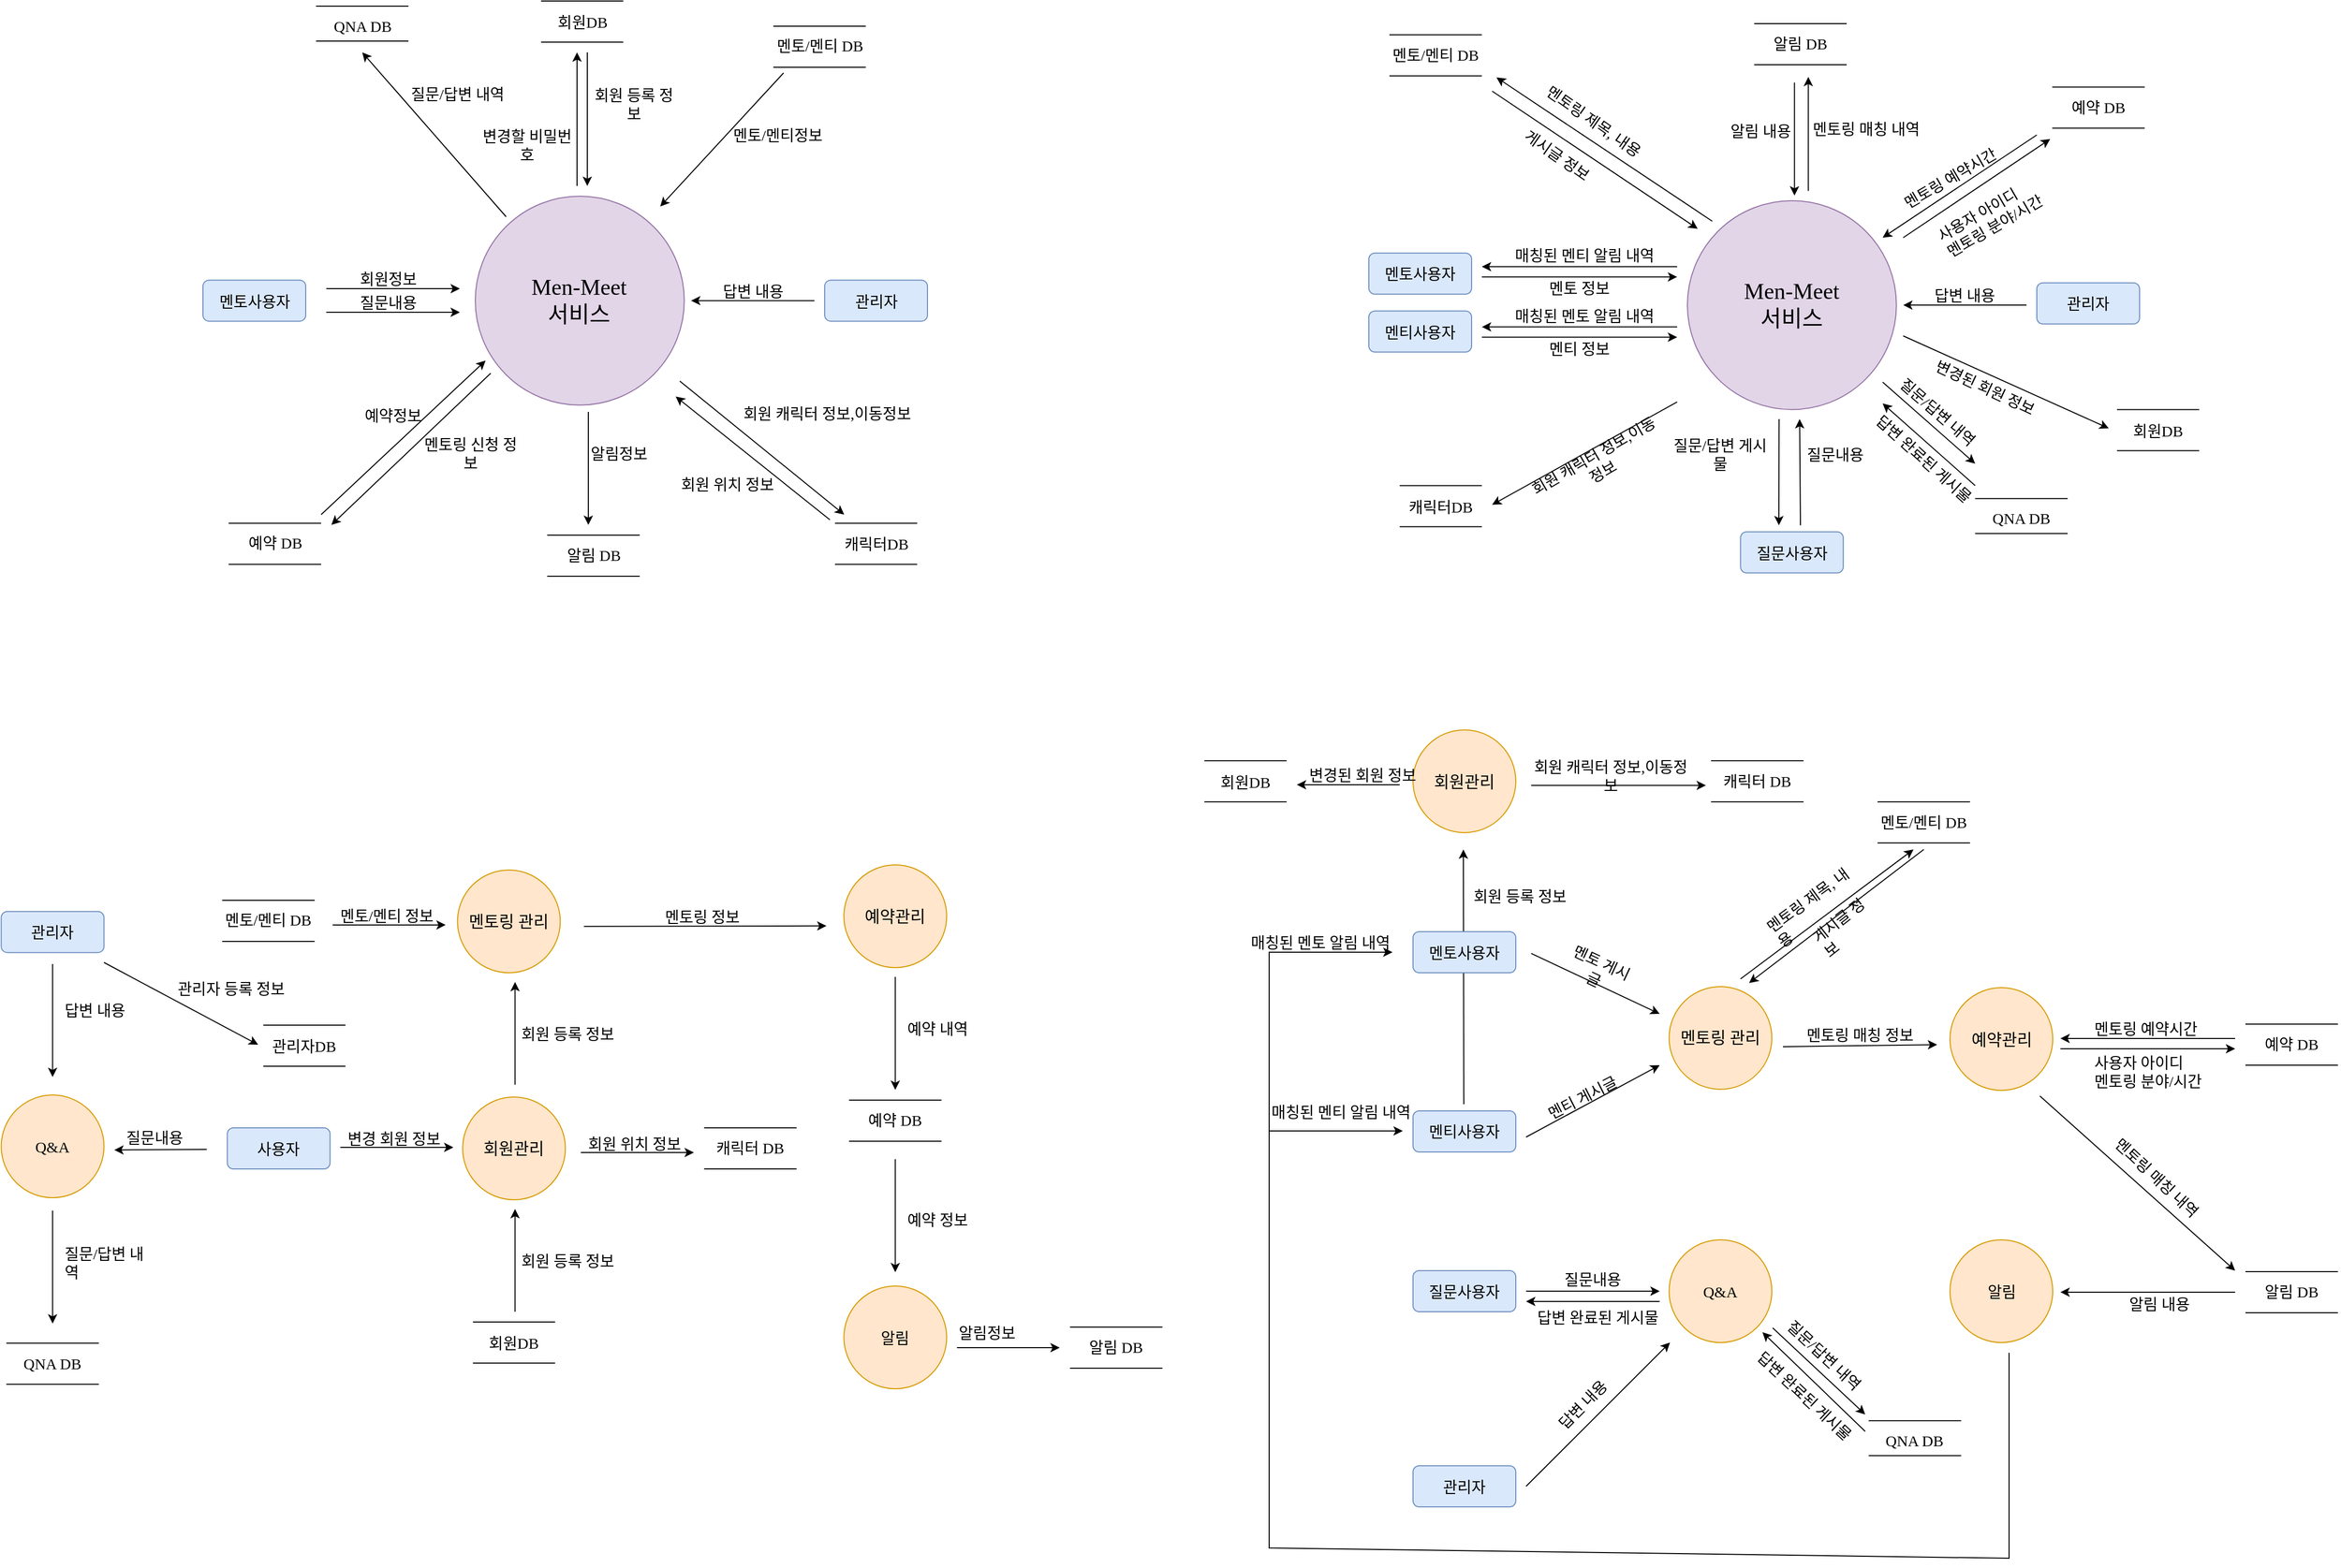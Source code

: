 <mxfile version="17.4.2" type="device"><diagram id="g2uhyhHJIWsswwFN3yq_" name="Page-1"><mxGraphModel dx="-618" dy="329" grid="1" gridSize="10" guides="1" tooltips="1" connect="1" arrows="1" fold="1" page="1" pageScale="1" pageWidth="1169" pageHeight="827" math="0" shadow="0"><root><mxCell id="0"/><mxCell id="1" parent="0"/><mxCell id="ZouNWYqN8gRmX65aC40S-69" value="" style="endArrow=classic;html=1;rounded=0;fontSize=16;" edge="1" parent="1"><mxGeometry width="50" height="50" relative="1" as="geometry"><mxPoint x="2612.41" y="1198" as="sourcePoint"/><mxPoint x="2612" y="950" as="targetPoint"/></mxGeometry></mxCell><mxCell id="td2zvzSTCO_Y9wGtIOcr-3" value="사용자" style="rounded=1;whiteSpace=wrap;html=1;fillColor=#dae8fc;strokeColor=#6c8ebf;fontSize=15;fontStyle=0;fontFamily=Jua;fontSource=https%3A%2F%2Ffonts.googleapis.com%2Fcss%3Ffamily%3DJua;" parent="1" vertex="1"><mxGeometry x="1409.19" y="1221" width="100" height="40" as="geometry"/></mxCell><mxCell id="td2zvzSTCO_Y9wGtIOcr-5" value="" style="endArrow=none;html=1;rounded=0;fontFamily=Jua;fontSource=https%3A%2F%2Ffonts.googleapis.com%2Fcss%3Ffamily%3DJua;fontSize=15;fontStyle=0" parent="1" edge="1"><mxGeometry width="50" height="50" relative="1" as="geometry"><mxPoint x="1648.19" y="1410" as="sourcePoint"/><mxPoint x="1728.19" y="1410" as="targetPoint"/></mxGeometry></mxCell><mxCell id="td2zvzSTCO_Y9wGtIOcr-6" value="" style="endArrow=none;html=1;rounded=0;fontFamily=Jua;fontSource=https%3A%2F%2Ffonts.googleapis.com%2Fcss%3Ffamily%3DJua;fontSize=15;fontStyle=0" parent="1" edge="1"><mxGeometry width="50" height="50" relative="1" as="geometry"><mxPoint x="1648.19" y="1450" as="sourcePoint"/><mxPoint x="1728.19" y="1450" as="targetPoint"/></mxGeometry></mxCell><mxCell id="td2zvzSTCO_Y9wGtIOcr-7" value="회원DB" style="text;html=1;strokeColor=none;fillColor=none;align=center;verticalAlign=middle;whiteSpace=wrap;rounded=0;fontFamily=Jua;fontSource=https%3A%2F%2Ffonts.googleapis.com%2Fcss%3Ffamily%3DJua;fontSize=15;fontStyle=0" parent="1" vertex="1"><mxGeometry x="1648.19" y="1410" width="80" height="40" as="geometry"/></mxCell><mxCell id="td2zvzSTCO_Y9wGtIOcr-15" value="" style="endArrow=none;html=1;rounded=0;fontFamily=Jua;fontSource=https%3A%2F%2Ffonts.googleapis.com%2Fcss%3Ffamily%3DJua;fontSize=15;fontStyle=0" parent="1" edge="1"><mxGeometry width="50" height="50" relative="1" as="geometry"><mxPoint x="1404.19" y="999.47" as="sourcePoint"/><mxPoint x="1494.19" y="999.47" as="targetPoint"/></mxGeometry></mxCell><mxCell id="td2zvzSTCO_Y9wGtIOcr-16" value="" style="endArrow=none;html=1;rounded=0;fontFamily=Jua;fontSource=https%3A%2F%2Ffonts.googleapis.com%2Fcss%3Ffamily%3DJua;fontSize=15;fontStyle=0" parent="1" edge="1"><mxGeometry width="50" height="50" relative="1" as="geometry"><mxPoint x="1404.19" y="1039.47" as="sourcePoint"/><mxPoint x="1494.19" y="1039.47" as="targetPoint"/></mxGeometry></mxCell><mxCell id="td2zvzSTCO_Y9wGtIOcr-17" value="멘토/멘티 DB" style="text;html=1;strokeColor=none;fillColor=none;align=center;verticalAlign=middle;whiteSpace=wrap;rounded=0;fontFamily=Jua;fontSource=https%3A%2F%2Ffonts.googleapis.com%2Fcss%3Ffamily%3DJua;fontSize=15;fontStyle=0" parent="1" vertex="1"><mxGeometry x="1404.19" y="1003.47" width="90" height="30" as="geometry"/></mxCell><mxCell id="td2zvzSTCO_Y9wGtIOcr-20" value="" style="endArrow=none;html=1;rounded=0;fontFamily=Jua;fontSource=https%3A%2F%2Ffonts.googleapis.com%2Fcss%3Ffamily%3DJua;fontSize=15;fontStyle=0" parent="1" edge="1"><mxGeometry width="50" height="50" relative="1" as="geometry"><mxPoint x="2014.19" y="1194" as="sourcePoint"/><mxPoint x="2104.19" y="1194" as="targetPoint"/></mxGeometry></mxCell><mxCell id="td2zvzSTCO_Y9wGtIOcr-21" value="" style="endArrow=none;html=1;rounded=0;fontFamily=Jua;fontSource=https%3A%2F%2Ffonts.googleapis.com%2Fcss%3Ffamily%3DJua;fontSize=15;fontStyle=0" parent="1" edge="1"><mxGeometry width="50" height="50" relative="1" as="geometry"><mxPoint x="2014.19" y="1234" as="sourcePoint"/><mxPoint x="2104.19" y="1234" as="targetPoint"/></mxGeometry></mxCell><mxCell id="td2zvzSTCO_Y9wGtIOcr-22" value="예약 DB" style="text;html=1;strokeColor=none;fillColor=none;align=center;verticalAlign=middle;whiteSpace=wrap;rounded=0;fontFamily=Jua;fontSource=https%3A%2F%2Ffonts.googleapis.com%2Fcss%3Ffamily%3DJua;fontSize=15;fontStyle=0" parent="1" vertex="1"><mxGeometry x="2014.19" y="1198" width="90" height="30" as="geometry"/></mxCell><mxCell id="td2zvzSTCO_Y9wGtIOcr-33" value="&lt;span style=&quot;font-size: 16px;&quot;&gt;멘토링 관리&lt;br style=&quot;font-size: 16px;&quot;&gt;&lt;/span&gt;" style="ellipse;whiteSpace=wrap;html=1;aspect=fixed;fillColor=#ffe6cc;strokeColor=#d79b00;fontFamily=Jua;fontSource=https%3A%2F%2Ffonts.googleapis.com%2Fcss%3Ffamily%3DJua;fontSize=16;" parent="1" vertex="1"><mxGeometry x="1633.19" y="970" width="100" height="100" as="geometry"/></mxCell><mxCell id="td2zvzSTCO_Y9wGtIOcr-45" value="&lt;span style=&quot;font-size: 15px&quot;&gt;Q&amp;amp;A&lt;br&gt;&lt;/span&gt;" style="ellipse;whiteSpace=wrap;html=1;aspect=fixed;fillColor=#ffe6cc;strokeColor=#d79b00;fontFamily=Jua;fontSource=https%3A%2F%2Ffonts.googleapis.com%2Fcss%3Ffamily%3DJua;" parent="1" vertex="1"><mxGeometry x="1189.19" y="1189.02" width="100" height="100" as="geometry"/></mxCell><mxCell id="td2zvzSTCO_Y9wGtIOcr-53" value="&lt;span style=&quot;font-size: 15px&quot;&gt;알림&lt;br&gt;&lt;/span&gt;" style="ellipse;whiteSpace=wrap;html=1;aspect=fixed;fillColor=#ffe6cc;strokeColor=#d79b00;fontFamily=Jua;fontSource=https%3A%2F%2Ffonts.googleapis.com%2Fcss%3Ffamily%3DJua;" parent="1" vertex="1"><mxGeometry x="2009.19" y="1375" width="100" height="100" as="geometry"/></mxCell><mxCell id="td2zvzSTCO_Y9wGtIOcr-58" value="회원관리" style="ellipse;whiteSpace=wrap;html=1;aspect=fixed;fillColor=#ffe6cc;strokeColor=#d79b00;fontFamily=Jua;fontSource=https%3A%2F%2Ffonts.googleapis.com%2Fcss%3Ffamily%3DJua;fontSize=16;" parent="1" vertex="1"><mxGeometry x="1638.19" y="1191" width="100" height="100" as="geometry"/></mxCell><mxCell id="td2zvzSTCO_Y9wGtIOcr-59" value="예약관리" style="ellipse;whiteSpace=wrap;html=1;aspect=fixed;fillColor=#ffe6cc;strokeColor=#d79b00;fontFamily=Jua;fontSource=https%3A%2F%2Ffonts.googleapis.com%2Fcss%3Ffamily%3DJua;fontSize=16;" parent="1" vertex="1"><mxGeometry x="2009.19" y="965" width="100" height="100" as="geometry"/></mxCell><mxCell id="td2zvzSTCO_Y9wGtIOcr-66" value="" style="endArrow=none;html=1;rounded=0;fontFamily=Jua;fontSource=https%3A%2F%2Ffonts.googleapis.com%2Fcss%3Ffamily%3DJua;fontSize=15;fontStyle=0" parent="1" edge="1"><mxGeometry width="50" height="50" relative="1" as="geometry"><mxPoint x="1444.19" y="1121.02" as="sourcePoint"/><mxPoint x="1524.19" y="1121.02" as="targetPoint"/></mxGeometry></mxCell><mxCell id="td2zvzSTCO_Y9wGtIOcr-67" value="" style="endArrow=none;html=1;rounded=0;fontFamily=Jua;fontSource=https%3A%2F%2Ffonts.googleapis.com%2Fcss%3Ffamily%3DJua;fontSize=15;fontStyle=0" parent="1" edge="1"><mxGeometry width="50" height="50" relative="1" as="geometry"><mxPoint x="1444.19" y="1161.02" as="sourcePoint"/><mxPoint x="1524.19" y="1161.02" as="targetPoint"/></mxGeometry></mxCell><mxCell id="td2zvzSTCO_Y9wGtIOcr-68" value="관리자DB" style="text;html=1;strokeColor=none;fillColor=none;align=center;verticalAlign=middle;whiteSpace=wrap;rounded=0;fontFamily=Jua;fontSource=https%3A%2F%2Ffonts.googleapis.com%2Fcss%3Ffamily%3DJua;fontSize=15;fontStyle=0" parent="1" vertex="1"><mxGeometry x="1444.19" y="1121.02" width="80" height="40" as="geometry"/></mxCell><mxCell id="td2zvzSTCO_Y9wGtIOcr-69" value="Men-Meet&lt;br&gt;서비스" style="ellipse;whiteSpace=wrap;html=1;aspect=fixed;fillColor=#e1d5e7;strokeColor=#9673a6;fontFamily=Jua;fontSource=https%3A%2F%2Ffonts.googleapis.com%2Fcss%3Ffamily%3DJua;fontSize=22;" parent="1" vertex="1"><mxGeometry x="1650.5" y="314" width="203.37" height="203.37" as="geometry"/></mxCell><mxCell id="td2zvzSTCO_Y9wGtIOcr-70" value="" style="endArrow=none;html=1;rounded=0;fontFamily=Jua;fontSource=https%3A%2F%2Ffonts.googleapis.com%2Fcss%3Ffamily%3DJua;fontSize=15;fontStyle=0" parent="1" edge="1"><mxGeometry width="50" height="50" relative="1" as="geometry"><mxPoint x="1714.5" y="124.0" as="sourcePoint"/><mxPoint x="1794.5" y="124.0" as="targetPoint"/></mxGeometry></mxCell><mxCell id="td2zvzSTCO_Y9wGtIOcr-71" value="" style="endArrow=none;html=1;rounded=0;fontFamily=Jua;fontSource=https%3A%2F%2Ffonts.googleapis.com%2Fcss%3Ffamily%3DJua;fontSize=15;fontStyle=0" parent="1" edge="1"><mxGeometry width="50" height="50" relative="1" as="geometry"><mxPoint x="1714.5" y="164.0" as="sourcePoint"/><mxPoint x="1794.5" y="164.0" as="targetPoint"/></mxGeometry></mxCell><mxCell id="td2zvzSTCO_Y9wGtIOcr-72" value="회원DB" style="text;html=1;strokeColor=none;fillColor=none;align=center;verticalAlign=middle;whiteSpace=wrap;rounded=0;fontFamily=Jua;fontSource=https%3A%2F%2Ffonts.googleapis.com%2Fcss%3Ffamily%3DJua;fontSize=15;fontStyle=0" parent="1" vertex="1"><mxGeometry x="1714.5" y="124" width="80" height="40" as="geometry"/></mxCell><mxCell id="td2zvzSTCO_Y9wGtIOcr-73" value="" style="endArrow=none;html=1;rounded=0;fontFamily=Jua;fontSource=https%3A%2F%2Ffonts.googleapis.com%2Fcss%3Ffamily%3DJua;fontSize=15;fontStyle=0" parent="1" edge="1"><mxGeometry width="50" height="50" relative="1" as="geometry"><mxPoint x="1940.5" y="148.47" as="sourcePoint"/><mxPoint x="2030.5" y="148.47" as="targetPoint"/></mxGeometry></mxCell><mxCell id="td2zvzSTCO_Y9wGtIOcr-74" value="" style="endArrow=none;html=1;rounded=0;fontFamily=Jua;fontSource=https%3A%2F%2Ffonts.googleapis.com%2Fcss%3Ffamily%3DJua;fontSize=15;fontStyle=0" parent="1" edge="1"><mxGeometry width="50" height="50" relative="1" as="geometry"><mxPoint x="1940.5" y="188.47" as="sourcePoint"/><mxPoint x="2030.5" y="188.47" as="targetPoint"/></mxGeometry></mxCell><mxCell id="td2zvzSTCO_Y9wGtIOcr-75" value="멘토/멘티 DB" style="text;html=1;strokeColor=none;fillColor=none;align=center;verticalAlign=middle;whiteSpace=wrap;rounded=0;fontFamily=Jua;fontSource=https%3A%2F%2Ffonts.googleapis.com%2Fcss%3Ffamily%3DJua;fontSize=15;fontStyle=0" parent="1" vertex="1"><mxGeometry x="1940.5" y="152.47" width="90" height="30" as="geometry"/></mxCell><mxCell id="td2zvzSTCO_Y9wGtIOcr-76" value="" style="endArrow=none;html=1;rounded=0;fontFamily=Jua;fontSource=https%3A%2F%2Ffonts.googleapis.com%2Fcss%3Ffamily%3DJua;fontSize=15;fontStyle=0" parent="1" edge="1"><mxGeometry width="50" height="50" relative="1" as="geometry"><mxPoint x="1410.5" y="632.38" as="sourcePoint"/><mxPoint x="1500.5" y="632.38" as="targetPoint"/></mxGeometry></mxCell><mxCell id="td2zvzSTCO_Y9wGtIOcr-77" value="" style="endArrow=none;html=1;rounded=0;fontFamily=Jua;fontSource=https%3A%2F%2Ffonts.googleapis.com%2Fcss%3Ffamily%3DJua;fontSize=15;fontStyle=0" parent="1" edge="1"><mxGeometry width="50" height="50" relative="1" as="geometry"><mxPoint x="1410.5" y="672.38" as="sourcePoint"/><mxPoint x="1500.5" y="672.38" as="targetPoint"/></mxGeometry></mxCell><mxCell id="td2zvzSTCO_Y9wGtIOcr-78" value="예약 DB" style="text;html=1;strokeColor=none;fillColor=none;align=center;verticalAlign=middle;whiteSpace=wrap;rounded=0;fontFamily=Jua;fontSource=https%3A%2F%2Ffonts.googleapis.com%2Fcss%3Ffamily%3DJua;fontSize=15;fontStyle=0" parent="1" vertex="1"><mxGeometry x="1410.5" y="636.38" width="90" height="30" as="geometry"/></mxCell><mxCell id="td2zvzSTCO_Y9wGtIOcr-79" value="" style="endArrow=none;html=1;rounded=0;fontFamily=Jua;fontSource=https%3A%2F%2Ffonts.googleapis.com%2Fcss%3Ffamily%3DJua;fontSize=15;fontStyle=0" parent="1" edge="1"><mxGeometry width="50" height="50" relative="1" as="geometry"><mxPoint x="1495.5" y="128.95" as="sourcePoint"/><mxPoint x="1585.5" y="128.95" as="targetPoint"/></mxGeometry></mxCell><mxCell id="td2zvzSTCO_Y9wGtIOcr-80" value="" style="endArrow=none;html=1;rounded=0;fontFamily=Jua;fontSource=https%3A%2F%2Ffonts.googleapis.com%2Fcss%3Ffamily%3DJua;fontSize=15;fontStyle=0" parent="1" edge="1"><mxGeometry width="50" height="50" relative="1" as="geometry"><mxPoint x="1495.5" y="162.95" as="sourcePoint"/><mxPoint x="1585.5" y="162.95" as="targetPoint"/></mxGeometry></mxCell><mxCell id="td2zvzSTCO_Y9wGtIOcr-81" value="QNA DB" style="text;html=1;strokeColor=none;fillColor=none;align=center;verticalAlign=middle;whiteSpace=wrap;rounded=0;fontFamily=Jua;fontSource=https%3A%2F%2Ffonts.googleapis.com%2Fcss%3Ffamily%3DJua;fontSize=15;fontStyle=0" parent="1" vertex="1"><mxGeometry x="1495.5" y="132.95" width="90" height="30" as="geometry"/></mxCell><mxCell id="td2zvzSTCO_Y9wGtIOcr-82" value="" style="endArrow=none;html=1;rounded=0;fontFamily=Jua;fontSource=https%3A%2F%2Ffonts.googleapis.com%2Fcss%3Ffamily%3DJua;fontSize=15;fontStyle=0" parent="1" edge="1"><mxGeometry width="50" height="50" relative="1" as="geometry"><mxPoint x="1720.5" y="644.0" as="sourcePoint"/><mxPoint x="1810.5" y="644.0" as="targetPoint"/></mxGeometry></mxCell><mxCell id="td2zvzSTCO_Y9wGtIOcr-83" value="" style="endArrow=none;html=1;rounded=0;fontFamily=Jua;fontSource=https%3A%2F%2Ffonts.googleapis.com%2Fcss%3Ffamily%3DJua;fontSize=15;fontStyle=0" parent="1" edge="1"><mxGeometry width="50" height="50" relative="1" as="geometry"><mxPoint x="1720.5" y="684.0" as="sourcePoint"/><mxPoint x="1810.5" y="684.0" as="targetPoint"/></mxGeometry></mxCell><mxCell id="td2zvzSTCO_Y9wGtIOcr-84" value="알림 DB" style="text;html=1;strokeColor=none;fillColor=none;align=center;verticalAlign=middle;whiteSpace=wrap;rounded=0;fontFamily=Jua;fontSource=https%3A%2F%2Ffonts.googleapis.com%2Fcss%3Ffamily%3DJua;fontSize=15;fontStyle=0" parent="1" vertex="1"><mxGeometry x="1720.5" y="648" width="90" height="30" as="geometry"/></mxCell><mxCell id="td2zvzSTCO_Y9wGtIOcr-85" value="" style="endArrow=none;html=1;rounded=0;fontFamily=Jua;fontSource=https%3A%2F%2Ffonts.googleapis.com%2Fcss%3Ffamily%3DJua;fontSize=15;fontStyle=0" parent="1" edge="1"><mxGeometry width="50" height="50" relative="1" as="geometry"><mxPoint x="2000.5" y="632.38" as="sourcePoint"/><mxPoint x="2080.5" y="632.38" as="targetPoint"/></mxGeometry></mxCell><mxCell id="td2zvzSTCO_Y9wGtIOcr-86" value="" style="endArrow=none;html=1;rounded=0;fontFamily=Jua;fontSource=https%3A%2F%2Ffonts.googleapis.com%2Fcss%3Ffamily%3DJua;fontSize=15;fontStyle=0" parent="1" edge="1"><mxGeometry width="50" height="50" relative="1" as="geometry"><mxPoint x="2000.5" y="672.38" as="sourcePoint"/><mxPoint x="2080.5" y="672.38" as="targetPoint"/></mxGeometry></mxCell><mxCell id="td2zvzSTCO_Y9wGtIOcr-87" value="캐릭터DB" style="text;html=1;strokeColor=none;fillColor=none;align=center;verticalAlign=middle;whiteSpace=wrap;rounded=0;fontFamily=Jua;fontSource=https%3A%2F%2Ffonts.googleapis.com%2Fcss%3Ffamily%3DJua;fontSize=15;fontStyle=0" parent="1" vertex="1"><mxGeometry x="2000.5" y="632.38" width="80" height="40" as="geometry"/></mxCell><mxCell id="td2zvzSTCO_Y9wGtIOcr-91" value="멘토사용자" style="rounded=1;whiteSpace=wrap;html=1;fillColor=#dae8fc;strokeColor=#6c8ebf;fontSize=15;fontStyle=0;fontFamily=Jua;fontSource=https%3A%2F%2Ffonts.googleapis.com%2Fcss%3Ffamily%3DJua;" parent="1" vertex="1"><mxGeometry x="1385.5" y="395.69" width="100" height="40" as="geometry"/></mxCell><mxCell id="td2zvzSTCO_Y9wGtIOcr-92" value="관리자" style="rounded=1;whiteSpace=wrap;html=1;fillColor=#dae8fc;strokeColor=#6c8ebf;fontSize=15;fontStyle=0;fontFamily=Jua;fontSource=https%3A%2F%2Ffonts.googleapis.com%2Fcss%3Ffamily%3DJua;" parent="1" vertex="1"><mxGeometry x="1990.5" y="395.69" width="100" height="40" as="geometry"/></mxCell><mxCell id="td2zvzSTCO_Y9wGtIOcr-94" value="회원정보" style="text;html=1;strokeColor=none;fillColor=none;align=center;verticalAlign=middle;whiteSpace=wrap;rounded=0;fontFamily=Jua;fontSource=https%3A%2F%2Ffonts.googleapis.com%2Fcss%3Ffamily%3DJua;fontSize=15;fontStyle=0" parent="1" vertex="1"><mxGeometry x="1505.5" y="384" width="120" height="20" as="geometry"/></mxCell><mxCell id="td2zvzSTCO_Y9wGtIOcr-95" value="" style="endArrow=classic;html=1;rounded=0;fontSize=16;" parent="1" edge="1"><mxGeometry width="50" height="50" relative="1" as="geometry"><mxPoint x="1505.5" y="404" as="sourcePoint"/><mxPoint x="1635.5" y="404" as="targetPoint"/></mxGeometry></mxCell><mxCell id="td2zvzSTCO_Y9wGtIOcr-96" value="답변 내용" style="text;html=1;strokeColor=none;fillColor=none;align=center;verticalAlign=middle;whiteSpace=wrap;rounded=0;fontFamily=Jua;fontSource=https%3A%2F%2Ffonts.googleapis.com%2Fcss%3Ffamily%3DJua;fontSize=15;fontStyle=0" parent="1" vertex="1"><mxGeometry x="1860.5" y="395.69" width="120" height="20" as="geometry"/></mxCell><mxCell id="td2zvzSTCO_Y9wGtIOcr-97" value="" style="endArrow=classic;html=1;rounded=0;fontSize=16;" parent="1" edge="1"><mxGeometry width="50" height="50" relative="1" as="geometry"><mxPoint x="1980.5" y="415.69" as="sourcePoint"/><mxPoint x="1860.5" y="415.69" as="targetPoint"/></mxGeometry></mxCell><mxCell id="td2zvzSTCO_Y9wGtIOcr-98" value="" style="endArrow=classic;html=1;rounded=0;fontSize=16;" parent="1" edge="1"><mxGeometry width="50" height="50" relative="1" as="geometry"><mxPoint x="1680.5" y="334" as="sourcePoint"/><mxPoint x="1540.5" y="174" as="targetPoint"/></mxGeometry></mxCell><mxCell id="td2zvzSTCO_Y9wGtIOcr-99" value="질문/답변 내역" style="text;html=1;strokeColor=none;fillColor=none;align=left;verticalAlign=middle;whiteSpace=wrap;rounded=0;fontFamily=Jua;fontSource=https%3A%2F%2Ffonts.googleapis.com%2Fcss%3Ffamily%3DJua;fontSize=15;fontStyle=0" parent="1" vertex="1"><mxGeometry x="1585.5" y="204" width="120" height="20" as="geometry"/></mxCell><mxCell id="td2zvzSTCO_Y9wGtIOcr-100" value="" style="endArrow=classic;html=1;rounded=0;fontSize=16;" parent="1" edge="1"><mxGeometry width="50" height="50" relative="1" as="geometry"><mxPoint x="1759.5" y="174" as="sourcePoint"/><mxPoint x="1759.5" y="304" as="targetPoint"/></mxGeometry></mxCell><mxCell id="td2zvzSTCO_Y9wGtIOcr-101" value="예약정보" style="text;html=1;strokeColor=none;fillColor=none;align=left;verticalAlign=middle;whiteSpace=wrap;rounded=0;fontFamily=Jua;fontSource=https%3A%2F%2Ffonts.googleapis.com%2Fcss%3Ffamily%3DJua;fontSize=15;fontStyle=0" parent="1" vertex="1"><mxGeometry x="1540.5" y="517.37" width="120" height="20" as="geometry"/></mxCell><mxCell id="td2zvzSTCO_Y9wGtIOcr-102" value="" style="endArrow=classic;html=1;rounded=0;fontSize=16;" parent="1" edge="1"><mxGeometry width="50" height="50" relative="1" as="geometry"><mxPoint x="1500.5" y="624" as="sourcePoint"/><mxPoint x="1660.5" y="474" as="targetPoint"/></mxGeometry></mxCell><mxCell id="td2zvzSTCO_Y9wGtIOcr-104" value="질문내용" style="text;html=1;strokeColor=none;fillColor=none;align=center;verticalAlign=middle;whiteSpace=wrap;rounded=0;fontFamily=Jua;fontSource=https%3A%2F%2Ffonts.googleapis.com%2Fcss%3Ffamily%3DJua;fontSize=15;fontStyle=0" parent="1" vertex="1"><mxGeometry x="1505.5" y="407" width="120" height="20" as="geometry"/></mxCell><mxCell id="td2zvzSTCO_Y9wGtIOcr-105" value="" style="endArrow=classic;html=1;rounded=0;fontSize=16;" parent="1" edge="1"><mxGeometry width="50" height="50" relative="1" as="geometry"><mxPoint x="1505.5" y="427" as="sourcePoint"/><mxPoint x="1635.5" y="427" as="targetPoint"/></mxGeometry></mxCell><mxCell id="td2zvzSTCO_Y9wGtIOcr-107" value="멘토/멘티정보" style="text;html=1;strokeColor=none;fillColor=none;align=center;verticalAlign=middle;whiteSpace=wrap;rounded=0;fontFamily=Jua;fontSource=https%3A%2F%2Ffonts.googleapis.com%2Fcss%3Ffamily%3DJua;fontSize=15;fontStyle=0" parent="1" vertex="1"><mxGeometry x="1894.5" y="244" width="100" height="20" as="geometry"/></mxCell><mxCell id="td2zvzSTCO_Y9wGtIOcr-108" value="" style="endArrow=classic;html=1;rounded=0;fontSize=16;" parent="1" edge="1"><mxGeometry width="50" height="50" relative="1" as="geometry"><mxPoint x="1950.5" y="194" as="sourcePoint"/><mxPoint x="1830.5" y="324" as="targetPoint"/></mxGeometry></mxCell><mxCell id="td2zvzSTCO_Y9wGtIOcr-112" value="멘토링 신청 정보" style="text;html=1;strokeColor=none;fillColor=none;align=center;verticalAlign=middle;whiteSpace=wrap;rounded=0;fontFamily=Jua;fontSource=https%3A%2F%2Ffonts.googleapis.com%2Fcss%3Ffamily%3DJua;fontSize=15;fontStyle=0" parent="1" vertex="1"><mxGeometry x="1595.5" y="554" width="100" height="20" as="geometry"/></mxCell><mxCell id="td2zvzSTCO_Y9wGtIOcr-113" value="" style="endArrow=classic;html=1;rounded=0;fontSize=16;" parent="1" edge="1"><mxGeometry width="50" height="50" relative="1" as="geometry"><mxPoint x="1665.5" y="486.38" as="sourcePoint"/><mxPoint x="1510.5" y="634" as="targetPoint"/></mxGeometry></mxCell><mxCell id="td2zvzSTCO_Y9wGtIOcr-114" value="회원 등록 정보" style="text;html=1;strokeColor=none;fillColor=none;align=center;verticalAlign=middle;whiteSpace=wrap;rounded=0;fontFamily=Jua;fontSource=https%3A%2F%2Ffonts.googleapis.com%2Fcss%3Ffamily%3DJua;fontSize=15;fontStyle=0" parent="1" vertex="1"><mxGeometry x="1759.5" y="214" width="90" height="20" as="geometry"/></mxCell><mxCell id="td2zvzSTCO_Y9wGtIOcr-115" value="회원 캐릭터 정보,이동정보" style="text;html=1;strokeColor=none;fillColor=none;align=center;verticalAlign=middle;whiteSpace=wrap;rounded=0;fontFamily=Jua;fontSource=https%3A%2F%2Ffonts.googleapis.com%2Fcss%3Ffamily%3DJua;fontSize=15;fontStyle=0" parent="1" vertex="1"><mxGeometry x="1894.5" y="515.37" width="196" height="20" as="geometry"/></mxCell><mxCell id="td2zvzSTCO_Y9wGtIOcr-116" value="" style="endArrow=classic;html=1;rounded=0;fontSize=16;" parent="1" edge="1"><mxGeometry width="50" height="50" relative="1" as="geometry"><mxPoint x="1849.5" y="494" as="sourcePoint"/><mxPoint x="2009.5" y="624" as="targetPoint"/></mxGeometry></mxCell><mxCell id="td2zvzSTCO_Y9wGtIOcr-117" value="알림정보" style="text;html=1;strokeColor=none;fillColor=none;align=center;verticalAlign=middle;whiteSpace=wrap;rounded=0;fontFamily=Jua;fontSource=https%3A%2F%2Ffonts.googleapis.com%2Fcss%3Ffamily%3DJua;fontSize=15;fontStyle=0" parent="1" vertex="1"><mxGeometry x="1759.5" y="554" width="61" height="20" as="geometry"/></mxCell><mxCell id="td2zvzSTCO_Y9wGtIOcr-118" value="" style="endArrow=classic;html=1;rounded=0;fontSize=16;" parent="1" edge="1"><mxGeometry width="50" height="50" relative="1" as="geometry"><mxPoint x="1760.5" y="524" as="sourcePoint"/><mxPoint x="1760.5" y="634" as="targetPoint"/></mxGeometry></mxCell><mxCell id="td2zvzSTCO_Y9wGtIOcr-119" value="" style="endArrow=classic;html=1;rounded=0;fontSize=16;" parent="1" edge="1"><mxGeometry width="50" height="50" relative="1" as="geometry"><mxPoint x="1749.5" y="304" as="sourcePoint"/><mxPoint x="1749.5" y="174" as="targetPoint"/></mxGeometry></mxCell><mxCell id="td2zvzSTCO_Y9wGtIOcr-120" value="변경할 비밀번호" style="text;html=1;strokeColor=none;fillColor=none;align=center;verticalAlign=middle;whiteSpace=wrap;rounded=0;fontFamily=Jua;fontSource=https%3A%2F%2Ffonts.googleapis.com%2Fcss%3Ffamily%3DJua;fontSize=15;fontStyle=0" parent="1" vertex="1"><mxGeometry x="1650.5" y="254" width="100" height="20" as="geometry"/></mxCell><mxCell id="td2zvzSTCO_Y9wGtIOcr-124" value="회원 위치 정보" style="text;html=1;strokeColor=none;fillColor=none;align=center;verticalAlign=middle;whiteSpace=wrap;rounded=0;fontFamily=Jua;fontSource=https%3A%2F%2Ffonts.googleapis.com%2Fcss%3Ffamily%3DJua;fontSize=15;fontStyle=0" parent="1" vertex="1"><mxGeometry x="1840.5" y="584" width="110" height="20" as="geometry"/></mxCell><mxCell id="td2zvzSTCO_Y9wGtIOcr-125" value="" style="endArrow=classic;html=1;rounded=0;fontSize=16;" parent="1" edge="1"><mxGeometry width="50" height="50" relative="1" as="geometry"><mxPoint x="1995.5" y="629" as="sourcePoint"/><mxPoint x="1845.5" y="509" as="targetPoint"/></mxGeometry></mxCell><mxCell id="td2zvzSTCO_Y9wGtIOcr-127" value="" style="endArrow=classic;html=1;rounded=0;fontSize=16;" parent="1" edge="1"><mxGeometry width="50" height="50" relative="1" as="geometry"><mxPoint x="1519.19" y="1240" as="sourcePoint"/><mxPoint x="1629.19" y="1240" as="targetPoint"/></mxGeometry></mxCell><mxCell id="td2zvzSTCO_Y9wGtIOcr-129" value="변경 회원 정보" style="text;html=1;strokeColor=none;fillColor=none;align=center;verticalAlign=middle;whiteSpace=wrap;rounded=0;fontFamily=Jua;fontSource=https%3A%2F%2Ffonts.googleapis.com%2Fcss%3Ffamily%3DJua;fontSize=15;fontStyle=0" parent="1" vertex="1"><mxGeometry x="1524.19" y="1220" width="95" height="21" as="geometry"/></mxCell><mxCell id="td2zvzSTCO_Y9wGtIOcr-130" value="" style="endArrow=classic;html=1;rounded=0;fontSize=16;" parent="1" edge="1"><mxGeometry width="50" height="50" relative="1" as="geometry"><mxPoint x="1689.19" y="1400" as="sourcePoint"/><mxPoint x="1689.19" y="1300" as="targetPoint"/></mxGeometry></mxCell><mxCell id="td2zvzSTCO_Y9wGtIOcr-131" value="회원 등록 정보" style="text;html=1;strokeColor=none;fillColor=none;align=center;verticalAlign=middle;whiteSpace=wrap;rounded=0;fontFamily=Jua;fontSource=https%3A%2F%2Ffonts.googleapis.com%2Fcss%3Ffamily%3DJua;fontSize=15;fontStyle=0" parent="1" vertex="1"><mxGeometry x="1693.19" y="1339.5" width="95" height="21" as="geometry"/></mxCell><mxCell id="td2zvzSTCO_Y9wGtIOcr-132" value="" style="endArrow=none;html=1;rounded=0;fontFamily=Jua;fontSource=https%3A%2F%2Ffonts.googleapis.com%2Fcss%3Ffamily%3DJua;fontSize=15;fontStyle=0" parent="1" edge="1"><mxGeometry width="50" height="50" relative="1" as="geometry"><mxPoint x="1194.19" y="1430.61" as="sourcePoint"/><mxPoint x="1284.19" y="1430.61" as="targetPoint"/></mxGeometry></mxCell><mxCell id="td2zvzSTCO_Y9wGtIOcr-133" value="" style="endArrow=none;html=1;rounded=0;fontFamily=Jua;fontSource=https%3A%2F%2Ffonts.googleapis.com%2Fcss%3Ffamily%3DJua;fontSize=15;fontStyle=0" parent="1" edge="1"><mxGeometry width="50" height="50" relative="1" as="geometry"><mxPoint x="1194.19" y="1470.61" as="sourcePoint"/><mxPoint x="1284.19" y="1470.61" as="targetPoint"/></mxGeometry></mxCell><mxCell id="td2zvzSTCO_Y9wGtIOcr-134" value="QNA DB" style="text;html=1;strokeColor=none;fillColor=none;align=center;verticalAlign=middle;whiteSpace=wrap;rounded=0;fontFamily=Jua;fontSource=https%3A%2F%2Ffonts.googleapis.com%2Fcss%3Ffamily%3DJua;fontSize=15;fontStyle=0" parent="1" vertex="1"><mxGeometry x="1194.19" y="1434.61" width="90" height="30" as="geometry"/></mxCell><mxCell id="td2zvzSTCO_Y9wGtIOcr-135" value="" style="endArrow=classic;html=1;rounded=0;fontFamily=Jua;fontSource=https%3A%2F%2Ffonts.googleapis.com%2Fcss%3Ffamily%3DJua;fontSize=15;" parent="1" edge="1"><mxGeometry width="50" height="50" relative="1" as="geometry"><mxPoint x="1389.19" y="1242.02" as="sourcePoint"/><mxPoint x="1299.19" y="1242.52" as="targetPoint"/></mxGeometry></mxCell><mxCell id="td2zvzSTCO_Y9wGtIOcr-136" value="질문내용" style="text;html=1;strokeColor=none;fillColor=none;align=left;verticalAlign=middle;whiteSpace=wrap;rounded=0;fontFamily=Jua;fontSource=https%3A%2F%2Ffonts.googleapis.com%2Fcss%3Ffamily%3DJua;fontSize=15;fontStyle=0" parent="1" vertex="1"><mxGeometry x="1309.19" y="1214.52" width="140" height="30" as="geometry"/></mxCell><mxCell id="td2zvzSTCO_Y9wGtIOcr-137" value="관리자" style="rounded=1;whiteSpace=wrap;html=1;fillColor=#dae8fc;strokeColor=#6c8ebf;fontSize=15;fontStyle=0;fontFamily=Jua;fontSource=https%3A%2F%2Ffonts.googleapis.com%2Fcss%3Ffamily%3DJua;" parent="1" vertex="1"><mxGeometry x="1189.19" y="1010.34" width="100" height="40" as="geometry"/></mxCell><mxCell id="td2zvzSTCO_Y9wGtIOcr-138" value="" style="endArrow=classic;html=1;rounded=0;fontFamily=Jua;fontSource=https%3A%2F%2Ffonts.googleapis.com%2Fcss%3Ffamily%3DJua;fontSize=15;" parent="1" edge="1"><mxGeometry width="50" height="50" relative="1" as="geometry"><mxPoint x="1239.19" y="1061.52" as="sourcePoint"/><mxPoint x="1239.19" y="1171.52" as="targetPoint"/></mxGeometry></mxCell><mxCell id="td2zvzSTCO_Y9wGtIOcr-139" value="답변 내용" style="text;html=1;strokeColor=none;fillColor=none;align=left;verticalAlign=middle;whiteSpace=wrap;rounded=0;fontFamily=Jua;fontSource=https%3A%2F%2Ffonts.googleapis.com%2Fcss%3Ffamily%3DJua;fontSize=15;fontStyle=0" parent="1" vertex="1"><mxGeometry x="1249.19" y="1091.02" width="90" height="30" as="geometry"/></mxCell><mxCell id="td2zvzSTCO_Y9wGtIOcr-140" value="" style="endArrow=classic;html=1;rounded=0;fontFamily=Jua;fontSource=https%3A%2F%2Ffonts.googleapis.com%2Fcss%3Ffamily%3DJua;fontSize=15;" parent="1" edge="1"><mxGeometry width="50" height="50" relative="1" as="geometry"><mxPoint x="1239.19" y="1301.52" as="sourcePoint"/><mxPoint x="1239.19" y="1411.52" as="targetPoint"/></mxGeometry></mxCell><mxCell id="td2zvzSTCO_Y9wGtIOcr-141" value="질문/답변 내역" style="text;html=1;strokeColor=none;fillColor=none;align=left;verticalAlign=middle;whiteSpace=wrap;rounded=0;fontFamily=Jua;fontSource=https%3A%2F%2Ffonts.googleapis.com%2Fcss%3Ffamily%3DJua;fontSize=15;fontStyle=0" parent="1" vertex="1"><mxGeometry x="1249.19" y="1336.52" width="90" height="30" as="geometry"/></mxCell><mxCell id="td2zvzSTCO_Y9wGtIOcr-142" value="" style="endArrow=classic;html=1;rounded=0;fontSize=16;" parent="1" edge="1"><mxGeometry width="50" height="50" relative="1" as="geometry"><mxPoint x="1511.69" y="1023.47" as="sourcePoint"/><mxPoint x="1621.69" y="1023.47" as="targetPoint"/></mxGeometry></mxCell><mxCell id="td2zvzSTCO_Y9wGtIOcr-143" value="멘토/멘티 정보" style="text;html=1;strokeColor=none;fillColor=none;align=center;verticalAlign=middle;whiteSpace=wrap;rounded=0;fontFamily=Jua;fontSource=https%3A%2F%2Ffonts.googleapis.com%2Fcss%3Ffamily%3DJua;fontSize=15;fontStyle=0" parent="1" vertex="1"><mxGeometry x="1516.69" y="1003.47" width="95" height="21" as="geometry"/></mxCell><mxCell id="td2zvzSTCO_Y9wGtIOcr-144" value="" style="endArrow=classic;html=1;rounded=0;fontSize=16;" parent="1" edge="1"><mxGeometry width="50" height="50" relative="1" as="geometry"><mxPoint x="1756.19" y="1024.84" as="sourcePoint"/><mxPoint x="1992.19" y="1024.42" as="targetPoint"/></mxGeometry></mxCell><mxCell id="td2zvzSTCO_Y9wGtIOcr-145" value="멘토링 정보" style="text;html=1;strokeColor=none;fillColor=none;align=center;verticalAlign=middle;whiteSpace=wrap;rounded=0;fontFamily=Jua;fontSource=https%3A%2F%2Ffonts.googleapis.com%2Fcss%3Ffamily%3DJua;fontSize=15;fontStyle=0" parent="1" vertex="1"><mxGeometry x="1824.19" y="1004.5" width="95" height="21" as="geometry"/></mxCell><mxCell id="td2zvzSTCO_Y9wGtIOcr-146" value="" style="endArrow=classic;html=1;rounded=0;fontFamily=Jua;fontSource=https%3A%2F%2Ffonts.googleapis.com%2Fcss%3Ffamily%3DJua;fontSize=15;" parent="1" edge="1"><mxGeometry width="50" height="50" relative="1" as="geometry"><mxPoint x="2059.19" y="1074.02" as="sourcePoint"/><mxPoint x="2059.19" y="1184.02" as="targetPoint"/></mxGeometry></mxCell><mxCell id="td2zvzSTCO_Y9wGtIOcr-147" value="예약 내역" style="text;html=1;strokeColor=none;fillColor=none;align=left;verticalAlign=middle;whiteSpace=wrap;rounded=0;fontFamily=Jua;fontSource=https%3A%2F%2Ffonts.googleapis.com%2Fcss%3Ffamily%3DJua;fontSize=15;fontStyle=0" parent="1" vertex="1"><mxGeometry x="2069.19" y="1109.02" width="90" height="30" as="geometry"/></mxCell><mxCell id="td2zvzSTCO_Y9wGtIOcr-148" value="" style="endArrow=classic;html=1;rounded=0;fontFamily=Jua;fontSource=https%3A%2F%2Ffonts.googleapis.com%2Fcss%3Ffamily%3DJua;fontSize=15;" parent="1" edge="1"><mxGeometry width="50" height="50" relative="1" as="geometry"><mxPoint x="2059.19" y="1251.52" as="sourcePoint"/><mxPoint x="2059.19" y="1361.52" as="targetPoint"/></mxGeometry></mxCell><mxCell id="td2zvzSTCO_Y9wGtIOcr-149" value="예약 정보" style="text;html=1;strokeColor=none;fillColor=none;align=left;verticalAlign=middle;whiteSpace=wrap;rounded=0;fontFamily=Jua;fontSource=https%3A%2F%2Ffonts.googleapis.com%2Fcss%3Ffamily%3DJua;fontSize=15;fontStyle=0" parent="1" vertex="1"><mxGeometry x="2069.19" y="1295" width="90" height="30" as="geometry"/></mxCell><mxCell id="td2zvzSTCO_Y9wGtIOcr-160" value="" style="endArrow=none;html=1;rounded=0;fontFamily=Jua;fontSource=https%3A%2F%2Ffonts.googleapis.com%2Fcss%3Ffamily%3DJua;fontSize=15;fontStyle=0" parent="1" edge="1"><mxGeometry width="50" height="50" relative="1" as="geometry"><mxPoint x="2229.19" y="1415" as="sourcePoint"/><mxPoint x="2319.19" y="1415" as="targetPoint"/></mxGeometry></mxCell><mxCell id="td2zvzSTCO_Y9wGtIOcr-161" value="" style="endArrow=none;html=1;rounded=0;fontFamily=Jua;fontSource=https%3A%2F%2Ffonts.googleapis.com%2Fcss%3Ffamily%3DJua;fontSize=15;fontStyle=0" parent="1" edge="1"><mxGeometry width="50" height="50" relative="1" as="geometry"><mxPoint x="2229.19" y="1455" as="sourcePoint"/><mxPoint x="2319.19" y="1455" as="targetPoint"/></mxGeometry></mxCell><mxCell id="td2zvzSTCO_Y9wGtIOcr-162" value="알림 DB" style="text;html=1;strokeColor=none;fillColor=none;align=center;verticalAlign=middle;whiteSpace=wrap;rounded=0;fontFamily=Jua;fontSource=https%3A%2F%2Ffonts.googleapis.com%2Fcss%3Ffamily%3DJua;fontSize=15;fontStyle=0" parent="1" vertex="1"><mxGeometry x="2229.19" y="1419" width="90" height="30" as="geometry"/></mxCell><mxCell id="td2zvzSTCO_Y9wGtIOcr-163" value="" style="endArrow=classic;html=1;rounded=0;fontFamily=Jua;fontSource=https%3A%2F%2Ffonts.googleapis.com%2Fcss%3Ffamily%3DJua;fontSize=15;" parent="1" edge="1"><mxGeometry width="50" height="50" relative="1" as="geometry"><mxPoint x="2119.19" y="1435" as="sourcePoint"/><mxPoint x="2219.19" y="1435" as="targetPoint"/></mxGeometry></mxCell><mxCell id="td2zvzSTCO_Y9wGtIOcr-164" value="알림정보" style="text;html=1;strokeColor=none;fillColor=none;align=left;verticalAlign=middle;whiteSpace=wrap;rounded=0;fontFamily=Jua;fontSource=https%3A%2F%2Ffonts.googleapis.com%2Fcss%3Ffamily%3DJua;fontSize=15;fontStyle=0" parent="1" vertex="1"><mxGeometry x="2119.19" y="1405" width="90" height="30" as="geometry"/></mxCell><mxCell id="td2zvzSTCO_Y9wGtIOcr-165" value="" style="endArrow=classic;html=1;rounded=0;fontSize=16;" parent="1" edge="1"><mxGeometry width="50" height="50" relative="1" as="geometry"><mxPoint x="1689.19" y="1179.02" as="sourcePoint"/><mxPoint x="1689.19" y="1079.02" as="targetPoint"/></mxGeometry></mxCell><mxCell id="td2zvzSTCO_Y9wGtIOcr-166" value="회원 등록 정보" style="text;html=1;strokeColor=none;fillColor=none;align=center;verticalAlign=middle;whiteSpace=wrap;rounded=0;fontFamily=Jua;fontSource=https%3A%2F%2Ffonts.googleapis.com%2Fcss%3Ffamily%3DJua;fontSize=15;fontStyle=0" parent="1" vertex="1"><mxGeometry x="1693.19" y="1118.52" width="95" height="21" as="geometry"/></mxCell><mxCell id="td2zvzSTCO_Y9wGtIOcr-167" value="" style="endArrow=none;html=1;rounded=0;fontFamily=Jua;fontSource=https%3A%2F%2Ffonts.googleapis.com%2Fcss%3Ffamily%3DJua;fontSize=15;fontStyle=0" parent="1" edge="1"><mxGeometry width="50" height="50" relative="1" as="geometry"><mxPoint x="1873.19" y="1221" as="sourcePoint"/><mxPoint x="1963.19" y="1221" as="targetPoint"/></mxGeometry></mxCell><mxCell id="td2zvzSTCO_Y9wGtIOcr-168" value="" style="endArrow=none;html=1;rounded=0;fontFamily=Jua;fontSource=https%3A%2F%2Ffonts.googleapis.com%2Fcss%3Ffamily%3DJua;fontSize=15;fontStyle=0" parent="1" edge="1"><mxGeometry width="50" height="50" relative="1" as="geometry"><mxPoint x="1873.19" y="1261" as="sourcePoint"/><mxPoint x="1963.19" y="1261" as="targetPoint"/></mxGeometry></mxCell><mxCell id="td2zvzSTCO_Y9wGtIOcr-169" value="캐릭터 DB" style="text;html=1;strokeColor=none;fillColor=none;align=center;verticalAlign=middle;whiteSpace=wrap;rounded=0;fontFamily=Jua;fontSource=https%3A%2F%2Ffonts.googleapis.com%2Fcss%3Ffamily%3DJua;fontSize=15;fontStyle=0" parent="1" vertex="1"><mxGeometry x="1873.19" y="1225" width="90" height="30" as="geometry"/></mxCell><mxCell id="td2zvzSTCO_Y9wGtIOcr-170" value="" style="endArrow=classic;html=1;rounded=0;fontSize=16;" parent="1" edge="1"><mxGeometry width="50" height="50" relative="1" as="geometry"><mxPoint x="1753.19" y="1245" as="sourcePoint"/><mxPoint x="1863.19" y="1245" as="targetPoint"/></mxGeometry></mxCell><mxCell id="td2zvzSTCO_Y9wGtIOcr-171" value="회원 위치 정보" style="text;html=1;strokeColor=none;fillColor=none;align=center;verticalAlign=middle;whiteSpace=wrap;rounded=0;fontFamily=Jua;fontSource=https%3A%2F%2Ffonts.googleapis.com%2Fcss%3Ffamily%3DJua;fontSize=15;fontStyle=0" parent="1" vertex="1"><mxGeometry x="1758.19" y="1225" width="95" height="21" as="geometry"/></mxCell><mxCell id="td2zvzSTCO_Y9wGtIOcr-174" value="" style="endArrow=classic;html=1;rounded=0;fontFamily=Jua;fontSource=https%3A%2F%2Ffonts.googleapis.com%2Fcss%3Ffamily%3DJua;fontSize=15;" parent="1" edge="1"><mxGeometry width="50" height="50" relative="1" as="geometry"><mxPoint x="1289.19" y="1060" as="sourcePoint"/><mxPoint x="1439.19" y="1140" as="targetPoint"/></mxGeometry></mxCell><mxCell id="td2zvzSTCO_Y9wGtIOcr-175" value="관리자 등록 정보" style="text;html=1;strokeColor=none;fillColor=none;align=left;verticalAlign=middle;whiteSpace=wrap;rounded=0;fontFamily=Jua;fontSource=https%3A%2F%2Ffonts.googleapis.com%2Fcss%3Ffamily%3DJua;fontSize=15;fontStyle=0" parent="1" vertex="1"><mxGeometry x="1359.19" y="1070" width="110" height="30" as="geometry"/></mxCell><mxCell id="A3kdfodIiluBH5CCWTV8-2" value="Men-Meet&lt;br&gt;서비스" style="ellipse;whiteSpace=wrap;html=1;aspect=fixed;fillColor=#e1d5e7;strokeColor=#9673a6;fontFamily=Jua;fontSource=https%3A%2F%2Ffonts.googleapis.com%2Fcss%3Ffamily%3DJua;fontSize=22;" parent="1" vertex="1"><mxGeometry x="2830" y="318.36" width="203.37" height="203.37" as="geometry"/></mxCell><mxCell id="A3kdfodIiluBH5CCWTV8-12" value="" style="endArrow=none;html=1;rounded=0;fontFamily=Jua;fontSource=https%3A%2F%2Ffonts.googleapis.com%2Fcss%3Ffamily%3DJua;fontSize=15;fontStyle=0" parent="1" edge="1"><mxGeometry width="50" height="50" relative="1" as="geometry"><mxPoint x="3110" y="608.36" as="sourcePoint"/><mxPoint x="3200" y="608.36" as="targetPoint"/></mxGeometry></mxCell><mxCell id="A3kdfodIiluBH5CCWTV8-13" value="" style="endArrow=none;html=1;rounded=0;fontFamily=Jua;fontSource=https%3A%2F%2Ffonts.googleapis.com%2Fcss%3Ffamily%3DJua;fontSize=15;fontStyle=0" parent="1" edge="1"><mxGeometry width="50" height="50" relative="1" as="geometry"><mxPoint x="3110" y="642.36" as="sourcePoint"/><mxPoint x="3200" y="642.36" as="targetPoint"/></mxGeometry></mxCell><mxCell id="A3kdfodIiluBH5CCWTV8-14" value="QNA DB" style="text;html=1;strokeColor=none;fillColor=none;align=center;verticalAlign=middle;whiteSpace=wrap;rounded=0;fontFamily=Jua;fontSource=https%3A%2F%2Ffonts.googleapis.com%2Fcss%3Ffamily%3DJua;fontSize=15;fontStyle=0" parent="1" vertex="1"><mxGeometry x="3110" y="612.36" width="90" height="30" as="geometry"/></mxCell><mxCell id="A3kdfodIiluBH5CCWTV8-21" value="멘토사용자" style="rounded=1;whiteSpace=wrap;html=1;fillColor=#dae8fc;strokeColor=#6c8ebf;fontSize=15;fontStyle=0;fontFamily=Jua;fontSource=https%3A%2F%2Ffonts.googleapis.com%2Fcss%3Ffamily%3DJua;" parent="1" vertex="1"><mxGeometry x="2520" y="369.36" width="100" height="40" as="geometry"/></mxCell><mxCell id="A3kdfodIiluBH5CCWTV8-22" value="관리자" style="rounded=1;whiteSpace=wrap;html=1;fillColor=#dae8fc;strokeColor=#6c8ebf;fontSize=15;fontStyle=0;fontFamily=Jua;fontSource=https%3A%2F%2Ffonts.googleapis.com%2Fcss%3Ffamily%3DJua;" parent="1" vertex="1"><mxGeometry x="3170" y="398.36" width="100" height="40" as="geometry"/></mxCell><mxCell id="A3kdfodIiluBH5CCWTV8-25" value="답변 내용" style="text;html=1;strokeColor=none;fillColor=none;align=center;verticalAlign=middle;whiteSpace=wrap;rounded=0;fontFamily=Jua;fontSource=https%3A%2F%2Ffonts.googleapis.com%2Fcss%3Ffamily%3DJua;fontSize=15;fontStyle=0" parent="1" vertex="1"><mxGeometry x="3040" y="400.05" width="120" height="20" as="geometry"/></mxCell><mxCell id="A3kdfodIiluBH5CCWTV8-26" value="" style="endArrow=classic;html=1;rounded=0;fontSize=16;" parent="1" edge="1"><mxGeometry width="50" height="50" relative="1" as="geometry"><mxPoint x="3160.0" y="420.05" as="sourcePoint"/><mxPoint x="3040.0" y="420.05" as="targetPoint"/></mxGeometry></mxCell><mxCell id="A3kdfodIiluBH5CCWTV8-28" value="질문/답변 내역" style="text;html=1;strokeColor=none;fillColor=none;align=left;verticalAlign=middle;whiteSpace=wrap;rounded=0;fontFamily=Jua;fontSource=https%3A%2F%2Ffonts.googleapis.com%2Fcss%3Ffamily%3DJua;fontSize=15;fontStyle=0;rotation=41;" parent="1" vertex="1"><mxGeometry x="3023.37" y="521.73" width="120" height="20" as="geometry"/></mxCell><mxCell id="A3kdfodIiluBH5CCWTV8-32" value="질문내용" style="text;html=1;strokeColor=none;fillColor=none;align=center;verticalAlign=middle;whiteSpace=wrap;rounded=0;fontFamily=Jua;fontSource=https%3A%2F%2Ffonts.googleapis.com%2Fcss%3Ffamily%3DJua;fontSize=15;fontStyle=0" parent="1" vertex="1"><mxGeometry x="2939.19" y="555.02" width="70" height="20" as="geometry"/></mxCell><mxCell id="A3kdfodIiluBH5CCWTV8-33" value="" style="endArrow=classic;html=1;rounded=0;fontSize=16;" parent="1" edge="1"><mxGeometry width="50" height="50" relative="1" as="geometry"><mxPoint x="2940" y="634.36" as="sourcePoint"/><mxPoint x="2939.19" y="531.02" as="targetPoint"/></mxGeometry></mxCell><mxCell id="A3kdfodIiluBH5CCWTV8-47" value="멘티사용자" style="rounded=1;whiteSpace=wrap;html=1;fillColor=#dae8fc;strokeColor=#6c8ebf;fontSize=15;fontStyle=0;fontFamily=Jua;fontSource=https%3A%2F%2Ffonts.googleapis.com%2Fcss%3Ffamily%3DJua;" parent="1" vertex="1"><mxGeometry x="2520" y="425.74" width="100" height="40" as="geometry"/></mxCell><mxCell id="A3kdfodIiluBH5CCWTV8-48" value="질문사용자" style="rounded=1;whiteSpace=wrap;html=1;fillColor=#dae8fc;strokeColor=#6c8ebf;fontSize=15;fontStyle=0;fontFamily=Jua;fontSource=https%3A%2F%2Ffonts.googleapis.com%2Fcss%3Ffamily%3DJua;" parent="1" vertex="1"><mxGeometry x="2881.69" y="640.74" width="100" height="40" as="geometry"/></mxCell><mxCell id="A3kdfodIiluBH5CCWTV8-50" value="" style="endArrow=classic;html=1;rounded=0;" parent="1" edge="1"><mxGeometry width="50" height="50" relative="1" as="geometry"><mxPoint x="3020" y="495.02" as="sourcePoint"/><mxPoint x="3110" y="574.36" as="targetPoint"/></mxGeometry></mxCell><mxCell id="A3kdfodIiluBH5CCWTV8-54" value="" style="endArrow=classic;html=1;rounded=0;fontSize=16;" parent="1" edge="1"><mxGeometry width="50" height="50" relative="1" as="geometry"><mxPoint x="2919.19" y="531.02" as="sourcePoint"/><mxPoint x="2919" y="634.36" as="targetPoint"/></mxGeometry></mxCell><mxCell id="A3kdfodIiluBH5CCWTV8-55" value="질문/답변 게시물" style="text;html=1;strokeColor=none;fillColor=none;align=center;verticalAlign=middle;whiteSpace=wrap;rounded=0;fontFamily=Jua;fontSource=https%3A%2F%2Ffonts.googleapis.com%2Fcss%3Ffamily%3DJua;fontSize=15;fontStyle=0" parent="1" vertex="1"><mxGeometry x="2810" y="555.02" width="104.19" height="20" as="geometry"/></mxCell><mxCell id="A3kdfodIiluBH5CCWTV8-57" value="" style="endArrow=classic;html=1;rounded=0;" parent="1" edge="1"><mxGeometry width="50" height="50" relative="1" as="geometry"><mxPoint x="3110" y="595.74" as="sourcePoint"/><mxPoint x="3020" y="515.74" as="targetPoint"/></mxGeometry></mxCell><mxCell id="A3kdfodIiluBH5CCWTV8-63" value="" style="endArrow=classic;html=1;rounded=0;" parent="1" edge="1"><mxGeometry width="50" height="50" relative="1" as="geometry"><mxPoint x="2820" y="382.57" as="sourcePoint"/><mxPoint x="2630" y="382.57" as="targetPoint"/></mxGeometry></mxCell><mxCell id="A3kdfodIiluBH5CCWTV8-64" value="매칭된 멘티 알림 내역" style="text;html=1;strokeColor=none;fillColor=none;align=center;verticalAlign=middle;whiteSpace=wrap;rounded=0;fontFamily=Jua;fontSource=https%3A%2F%2Ffonts.googleapis.com%2Fcss%3Ffamily%3DJua;fontSize=15;fontStyle=0" parent="1" vertex="1"><mxGeometry x="2640" y="361.36" width="180" height="20" as="geometry"/></mxCell><mxCell id="A3kdfodIiluBH5CCWTV8-66" value="" style="endArrow=none;html=1;rounded=0;fontFamily=Jua;fontSource=https%3A%2F%2Ffonts.googleapis.com%2Fcss%3Ffamily%3DJua;fontSize=15;fontStyle=0" parent="1" edge="1"><mxGeometry width="50" height="50" relative="1" as="geometry"><mxPoint x="2895" y="146.0" as="sourcePoint"/><mxPoint x="2985" y="146.0" as="targetPoint"/></mxGeometry></mxCell><mxCell id="A3kdfodIiluBH5CCWTV8-67" value="" style="endArrow=none;html=1;rounded=0;fontFamily=Jua;fontSource=https%3A%2F%2Ffonts.googleapis.com%2Fcss%3Ffamily%3DJua;fontSize=15;fontStyle=0" parent="1" edge="1"><mxGeometry width="50" height="50" relative="1" as="geometry"><mxPoint x="2895" y="186.0" as="sourcePoint"/><mxPoint x="2985" y="186.0" as="targetPoint"/></mxGeometry></mxCell><mxCell id="A3kdfodIiluBH5CCWTV8-68" value="알림 DB" style="text;html=1;strokeColor=none;fillColor=none;align=center;verticalAlign=middle;whiteSpace=wrap;rounded=0;fontFamily=Jua;fontSource=https%3A%2F%2Ffonts.googleapis.com%2Fcss%3Ffamily%3DJua;fontSize=15;fontStyle=0" parent="1" vertex="1"><mxGeometry x="2895" y="150.0" width="90" height="30" as="geometry"/></mxCell><mxCell id="A3kdfodIiluBH5CCWTV8-69" value="멘토링 매칭 내역" style="text;html=1;strokeColor=none;fillColor=none;align=left;verticalAlign=middle;whiteSpace=wrap;rounded=0;fontFamily=Jua;fontSource=https%3A%2F%2Ffonts.googleapis.com%2Fcss%3Ffamily%3DJua;fontSize=15;fontStyle=0" parent="1" vertex="1"><mxGeometry x="2950" y="238.36" width="110" height="20" as="geometry"/></mxCell><mxCell id="A3kdfodIiluBH5CCWTV8-70" value="" style="endArrow=classic;html=1;rounded=0;fontSize=16;" parent="1" edge="1"><mxGeometry width="50" height="50" relative="1" as="geometry"><mxPoint x="2947.66" y="308.86" as="sourcePoint"/><mxPoint x="2947.66" y="197.86" as="targetPoint"/></mxGeometry></mxCell><mxCell id="-wHzuzjTIRKuUeYwPg8a-1" value="" style="endArrow=none;html=1;rounded=0;fontFamily=Jua;fontSource=https%3A%2F%2Ffonts.googleapis.com%2Fcss%3Ffamily%3DJua;fontSize=15;fontStyle=0" parent="1" edge="1"><mxGeometry width="50" height="50" relative="1" as="geometry"><mxPoint x="2540" y="156.83" as="sourcePoint"/><mxPoint x="2630" y="156.83" as="targetPoint"/></mxGeometry></mxCell><mxCell id="-wHzuzjTIRKuUeYwPg8a-2" value="" style="endArrow=none;html=1;rounded=0;fontFamily=Jua;fontSource=https%3A%2F%2Ffonts.googleapis.com%2Fcss%3Ffamily%3DJua;fontSize=15;fontStyle=0" parent="1" edge="1"><mxGeometry width="50" height="50" relative="1" as="geometry"><mxPoint x="2540" y="196.83" as="sourcePoint"/><mxPoint x="2630" y="196.83" as="targetPoint"/></mxGeometry></mxCell><mxCell id="-wHzuzjTIRKuUeYwPg8a-3" value="멘토/멘티 DB" style="text;html=1;strokeColor=none;fillColor=none;align=center;verticalAlign=middle;whiteSpace=wrap;rounded=0;fontFamily=Jua;fontSource=https%3A%2F%2Ffonts.googleapis.com%2Fcss%3Ffamily%3DJua;fontSize=15;fontStyle=0" parent="1" vertex="1"><mxGeometry x="2540" y="160.83" width="90" height="30" as="geometry"/></mxCell><mxCell id="-wHzuzjTIRKuUeYwPg8a-7" value="" style="endArrow=none;html=1;rounded=0;fontFamily=Jua;fontSource=https%3A%2F%2Ffonts.googleapis.com%2Fcss%3Ffamily%3DJua;fontSize=15;fontStyle=0" parent="1" edge="1"><mxGeometry width="50" height="50" relative="1" as="geometry"><mxPoint x="2550" y="595.74" as="sourcePoint"/><mxPoint x="2630" y="595.74" as="targetPoint"/></mxGeometry></mxCell><mxCell id="-wHzuzjTIRKuUeYwPg8a-8" value="" style="endArrow=none;html=1;rounded=0;fontFamily=Jua;fontSource=https%3A%2F%2Ffonts.googleapis.com%2Fcss%3Ffamily%3DJua;fontSize=15;fontStyle=0" parent="1" edge="1"><mxGeometry width="50" height="50" relative="1" as="geometry"><mxPoint x="2550" y="635.74" as="sourcePoint"/><mxPoint x="2630" y="635.74" as="targetPoint"/></mxGeometry></mxCell><mxCell id="-wHzuzjTIRKuUeYwPg8a-9" value="캐릭터DB" style="text;html=1;strokeColor=none;fillColor=none;align=center;verticalAlign=middle;whiteSpace=wrap;rounded=0;fontFamily=Jua;fontSource=https%3A%2F%2Ffonts.googleapis.com%2Fcss%3Ffamily%3DJua;fontSize=15;fontStyle=0" parent="1" vertex="1"><mxGeometry x="2550" y="595.74" width="80" height="40" as="geometry"/></mxCell><mxCell id="-wHzuzjTIRKuUeYwPg8a-12" value="" style="endArrow=classic;html=1;rounded=0;fontSize=16;" parent="1" edge="1"><mxGeometry width="50" height="50" relative="1" as="geometry"><mxPoint x="2820" y="514.36" as="sourcePoint"/><mxPoint x="2640" y="614.36" as="targetPoint"/></mxGeometry></mxCell><mxCell id="-wHzuzjTIRKuUeYwPg8a-16" value="회원 캐릭터 정보,이동정보" style="text;html=1;strokeColor=none;fillColor=none;align=center;verticalAlign=middle;whiteSpace=wrap;rounded=0;fontFamily=Jua;fontSource=https%3A%2F%2Ffonts.googleapis.com%2Fcss%3Ffamily%3DJua;fontSize=15;fontStyle=0;rotation=-30;" parent="1" vertex="1"><mxGeometry x="2668" y="564" width="150" height="20" as="geometry"/></mxCell><mxCell id="-wHzuzjTIRKuUeYwPg8a-18" value="" style="endArrow=none;html=1;rounded=0;fontFamily=Jua;fontSource=https%3A%2F%2Ffonts.googleapis.com%2Fcss%3Ffamily%3DJua;fontSize=15;fontStyle=0" parent="1" edge="1"><mxGeometry width="50" height="50" relative="1" as="geometry"><mxPoint x="3185" y="207.77" as="sourcePoint"/><mxPoint x="3275" y="207.77" as="targetPoint"/></mxGeometry></mxCell><mxCell id="-wHzuzjTIRKuUeYwPg8a-19" value="" style="endArrow=none;html=1;rounded=0;fontFamily=Jua;fontSource=https%3A%2F%2Ffonts.googleapis.com%2Fcss%3Ffamily%3DJua;fontSize=15;fontStyle=0" parent="1" edge="1"><mxGeometry width="50" height="50" relative="1" as="geometry"><mxPoint x="3185" y="247.77" as="sourcePoint"/><mxPoint x="3275" y="247.77" as="targetPoint"/></mxGeometry></mxCell><mxCell id="-wHzuzjTIRKuUeYwPg8a-20" value="예약 DB" style="text;html=1;strokeColor=none;fillColor=none;align=center;verticalAlign=middle;whiteSpace=wrap;rounded=0;fontFamily=Jua;fontSource=https%3A%2F%2Ffonts.googleapis.com%2Fcss%3Ffamily%3DJua;fontSize=15;fontStyle=0" parent="1" vertex="1"><mxGeometry x="3185" y="211.77" width="90" height="30" as="geometry"/></mxCell><mxCell id="-wHzuzjTIRKuUeYwPg8a-21" value="" style="endArrow=classic;html=1;rounded=0;" parent="1" edge="1"><mxGeometry width="50" height="50" relative="1" as="geometry"><mxPoint x="2630" y="392.57" as="sourcePoint"/><mxPoint x="2820" y="392.57" as="targetPoint"/></mxGeometry></mxCell><mxCell id="-wHzuzjTIRKuUeYwPg8a-22" value="멘토 정보" style="text;html=1;strokeColor=none;fillColor=none;align=center;verticalAlign=middle;whiteSpace=wrap;rounded=0;fontFamily=Jua;fontSource=https%3A%2F%2Ffonts.googleapis.com%2Fcss%3Ffamily%3DJua;fontSize=15;fontStyle=0" parent="1" vertex="1"><mxGeometry x="2690" y="395.36" width="70" height="16" as="geometry"/></mxCell><mxCell id="-wHzuzjTIRKuUeYwPg8a-23" value="" style="endArrow=classic;html=1;rounded=0;" parent="1" edge="1"><mxGeometry width="50" height="50" relative="1" as="geometry"><mxPoint x="2820" y="441.26" as="sourcePoint"/><mxPoint x="2630" y="441.26" as="targetPoint"/></mxGeometry></mxCell><mxCell id="-wHzuzjTIRKuUeYwPg8a-24" value="매칭된 멘토 알림 내역" style="text;html=1;strokeColor=none;fillColor=none;align=center;verticalAlign=middle;whiteSpace=wrap;rounded=0;fontFamily=Jua;fontSource=https%3A%2F%2Ffonts.googleapis.com%2Fcss%3Ffamily%3DJua;fontSize=15;fontStyle=0" parent="1" vertex="1"><mxGeometry x="2640" y="420.05" width="180" height="20" as="geometry"/></mxCell><mxCell id="-wHzuzjTIRKuUeYwPg8a-25" value="" style="endArrow=classic;html=1;rounded=0;" parent="1" edge="1"><mxGeometry width="50" height="50" relative="1" as="geometry"><mxPoint x="2630" y="451.26" as="sourcePoint"/><mxPoint x="2820" y="451.26" as="targetPoint"/></mxGeometry></mxCell><mxCell id="-wHzuzjTIRKuUeYwPg8a-26" value="멘티 정보" style="text;html=1;strokeColor=none;fillColor=none;align=center;verticalAlign=middle;whiteSpace=wrap;rounded=0;fontFamily=Jua;fontSource=https%3A%2F%2Ffonts.googleapis.com%2Fcss%3Ffamily%3DJua;fontSize=15;fontStyle=0" parent="1" vertex="1"><mxGeometry x="2690" y="454.05" width="70" height="16" as="geometry"/></mxCell><mxCell id="-wHzuzjTIRKuUeYwPg8a-28" value="" style="endArrow=classic;html=1;rounded=0;fontSize=16;" parent="1" edge="1"><mxGeometry width="50" height="50" relative="1" as="geometry"><mxPoint x="3040" y="354.36" as="sourcePoint"/><mxPoint x="3183" y="258.36" as="targetPoint"/></mxGeometry></mxCell><mxCell id="-wHzuzjTIRKuUeYwPg8a-29" value="" style="endArrow=classic;html=1;rounded=0;fontSize=16;" parent="1" edge="1"><mxGeometry width="50" height="50" relative="1" as="geometry"><mxPoint x="2854.19" y="338.36" as="sourcePoint"/><mxPoint x="2644.19" y="198.36" as="targetPoint"/></mxGeometry></mxCell><mxCell id="-wHzuzjTIRKuUeYwPg8a-30" value="" style="endArrow=classic;html=1;rounded=0;fontSize=16;" parent="1" edge="1"><mxGeometry width="50" height="50" relative="1" as="geometry"><mxPoint x="2640" y="211.77" as="sourcePoint"/><mxPoint x="2840" y="345.77" as="targetPoint"/></mxGeometry></mxCell><mxCell id="-wHzuzjTIRKuUeYwPg8a-31" value="멘토링 제목, 내용" style="text;html=1;strokeColor=none;fillColor=none;align=left;verticalAlign=middle;whiteSpace=wrap;rounded=0;fontFamily=Jua;fontSource=https%3A%2F%2Ffonts.googleapis.com%2Fcss%3Ffamily%3DJua;fontSize=15;fontStyle=0;rotation=35;" parent="1" vertex="1"><mxGeometry x="2680" y="241.77" width="150" height="20" as="geometry"/></mxCell><mxCell id="-wHzuzjTIRKuUeYwPg8a-32" value="게시글 정보" style="text;html=1;strokeColor=none;fillColor=none;align=left;verticalAlign=middle;whiteSpace=wrap;rounded=0;fontFamily=Jua;fontSource=https%3A%2F%2Ffonts.googleapis.com%2Fcss%3Ffamily%3DJua;fontSize=15;fontStyle=0;rotation=35;" parent="1" vertex="1"><mxGeometry x="2665" y="264.36" width="80" height="20" as="geometry"/></mxCell><mxCell id="-wHzuzjTIRKuUeYwPg8a-33" value="" style="endArrow=classic;html=1;rounded=0;fontSize=16;" parent="1" edge="1"><mxGeometry width="50" height="50" relative="1" as="geometry"><mxPoint x="3170" y="254.36" as="sourcePoint"/><mxPoint x="3020" y="354.36" as="targetPoint"/></mxGeometry></mxCell><mxCell id="-wHzuzjTIRKuUeYwPg8a-34" value="사용자 아이디&lt;br&gt;멘토링 분야/시간" style="text;html=1;strokeColor=none;fillColor=none;align=left;verticalAlign=middle;whiteSpace=wrap;rounded=0;fontFamily=Jua;fontSource=https%3A%2F%2Ffonts.googleapis.com%2Fcss%3Ffamily%3DJua;fontSize=15;fontStyle=0;rotation=-30;" parent="1" vertex="1"><mxGeometry x="3067.5" y="304.36" width="145" height="42" as="geometry"/></mxCell><mxCell id="-wHzuzjTIRKuUeYwPg8a-35" value="멘토링 예약시간" style="text;html=1;strokeColor=none;fillColor=none;align=left;verticalAlign=middle;whiteSpace=wrap;rounded=0;fontFamily=Jua;fontSource=https%3A%2F%2Ffonts.googleapis.com%2Fcss%3Ffamily%3DJua;fontSize=15;fontStyle=0;rotation=-30;" parent="1" vertex="1"><mxGeometry x="3033.37" y="284.36" width="110" height="20" as="geometry"/></mxCell><mxCell id="-wHzuzjTIRKuUeYwPg8a-37" value="" style="endArrow=classic;html=1;rounded=0;fontSize=16;" parent="1" edge="1"><mxGeometry width="50" height="50" relative="1" as="geometry"><mxPoint x="2934.19" y="203.36" as="sourcePoint"/><mxPoint x="2934.19" y="313.36" as="targetPoint"/></mxGeometry></mxCell><mxCell id="-wHzuzjTIRKuUeYwPg8a-40" value="멘토사용자" style="rounded=1;whiteSpace=wrap;html=1;fillColor=#dae8fc;strokeColor=#6c8ebf;fontSize=15;fontStyle=0;fontFamily=Jua;fontSource=https%3A%2F%2Ffonts.googleapis.com%2Fcss%3Ffamily%3DJua;" parent="1" vertex="1"><mxGeometry x="2563" y="1030" width="100" height="40" as="geometry"/></mxCell><mxCell id="-wHzuzjTIRKuUeYwPg8a-41" value="멘티사용자" style="rounded=1;whiteSpace=wrap;html=1;fillColor=#dae8fc;strokeColor=#6c8ebf;fontSize=15;fontStyle=0;fontFamily=Jua;fontSource=https%3A%2F%2Ffonts.googleapis.com%2Fcss%3Ffamily%3DJua;" parent="1" vertex="1"><mxGeometry x="2563" y="1204.47" width="100" height="40" as="geometry"/></mxCell><mxCell id="-wHzuzjTIRKuUeYwPg8a-42" value="질문사용자" style="rounded=1;whiteSpace=wrap;html=1;fillColor=#dae8fc;strokeColor=#6c8ebf;fontSize=15;fontStyle=0;fontFamily=Jua;fontSource=https%3A%2F%2Ffonts.googleapis.com%2Fcss%3Ffamily%3DJua;" parent="1" vertex="1"><mxGeometry x="2563" y="1360" width="100" height="40" as="geometry"/></mxCell><mxCell id="-wHzuzjTIRKuUeYwPg8a-43" value="관리자" style="rounded=1;whiteSpace=wrap;html=1;fillColor=#dae8fc;strokeColor=#6c8ebf;fontSize=15;fontStyle=0;fontFamily=Jua;fontSource=https%3A%2F%2Ffonts.googleapis.com%2Fcss%3Ffamily%3DJua;" parent="1" vertex="1"><mxGeometry x="2563" y="1550" width="100" height="40" as="geometry"/></mxCell><mxCell id="ZouNWYqN8gRmX65aC40S-2" value="답변 완료된 게시물" style="text;html=1;strokeColor=none;fillColor=none;align=left;verticalAlign=middle;whiteSpace=wrap;rounded=0;fontFamily=Jua;fontSource=https%3A%2F%2Ffonts.googleapis.com%2Fcss%3Ffamily%3DJua;fontSize=15;fontStyle=0;rotation=42;" vertex="1" parent="1"><mxGeometry x="3000" y="558.36" width="120" height="20" as="geometry"/></mxCell><mxCell id="ZouNWYqN8gRmX65aC40S-3" value="알림 내용" style="text;html=1;strokeColor=none;fillColor=none;align=left;verticalAlign=middle;whiteSpace=wrap;rounded=0;fontFamily=Jua;fontSource=https%3A%2F%2Ffonts.googleapis.com%2Fcss%3Ffamily%3DJua;fontSize=15;fontStyle=0" vertex="1" parent="1"><mxGeometry x="2870" y="241.77" width="60.81" height="16" as="geometry"/></mxCell><mxCell id="ZouNWYqN8gRmX65aC40S-4" value="&lt;span style=&quot;font-size: 16px;&quot;&gt;멘토링 관리&lt;br style=&quot;font-size: 16px;&quot;&gt;&lt;/span&gt;" style="ellipse;whiteSpace=wrap;html=1;aspect=fixed;fillColor=#ffe6cc;strokeColor=#d79b00;fontFamily=Jua;fontSource=https%3A%2F%2Ffonts.googleapis.com%2Fcss%3Ffamily%3DJua;fontSize=16;" vertex="1" parent="1"><mxGeometry x="2812.19" y="1083.47" width="100" height="100" as="geometry"/></mxCell><mxCell id="ZouNWYqN8gRmX65aC40S-5" value="&lt;span style=&quot;font-size: 15px&quot;&gt;Q&amp;amp;A&lt;br&gt;&lt;/span&gt;" style="ellipse;whiteSpace=wrap;html=1;aspect=fixed;fillColor=#ffe6cc;strokeColor=#d79b00;fontFamily=Jua;fontSource=https%3A%2F%2Ffonts.googleapis.com%2Fcss%3Ffamily%3DJua;" vertex="1" parent="1"><mxGeometry x="2812.19" y="1330" width="100" height="100" as="geometry"/></mxCell><mxCell id="ZouNWYqN8gRmX65aC40S-6" value="&lt;span style=&quot;font-size: 15px&quot;&gt;알림&lt;br&gt;&lt;/span&gt;" style="ellipse;whiteSpace=wrap;html=1;aspect=fixed;fillColor=#ffe6cc;strokeColor=#d79b00;fontFamily=Jua;fontSource=https%3A%2F%2Ffonts.googleapis.com%2Fcss%3Ffamily%3DJua;" vertex="1" parent="1"><mxGeometry x="3085.5" y="1330" width="100" height="100" as="geometry"/></mxCell><mxCell id="ZouNWYqN8gRmX65aC40S-7" value="회원관리" style="ellipse;whiteSpace=wrap;html=1;aspect=fixed;fillColor=#ffe6cc;strokeColor=#d79b00;fontFamily=Jua;fontSource=https%3A%2F%2Ffonts.googleapis.com%2Fcss%3Ffamily%3DJua;fontSize=16;" vertex="1" parent="1"><mxGeometry x="2563" y="833.58" width="100" height="100" as="geometry"/></mxCell><mxCell id="ZouNWYqN8gRmX65aC40S-8" value="예약관리" style="ellipse;whiteSpace=wrap;html=1;aspect=fixed;fillColor=#ffe6cc;strokeColor=#d79b00;fontFamily=Jua;fontSource=https%3A%2F%2Ffonts.googleapis.com%2Fcss%3Ffamily%3DJua;fontSize=16;" vertex="1" parent="1"><mxGeometry x="3085.5" y="1084.5" width="100" height="100" as="geometry"/></mxCell><mxCell id="ZouNWYqN8gRmX65aC40S-9" value="질문내용" style="text;html=1;strokeColor=none;fillColor=none;align=center;verticalAlign=middle;whiteSpace=wrap;rounded=0;fontFamily=Jua;fontSource=https%3A%2F%2Ffonts.googleapis.com%2Fcss%3Ffamily%3DJua;fontSize=15;fontStyle=0" vertex="1" parent="1"><mxGeometry x="2703" y="1358" width="70" height="20" as="geometry"/></mxCell><mxCell id="ZouNWYqN8gRmX65aC40S-10" value="" style="endArrow=classic;html=1;rounded=0;fontSize=16;" edge="1" parent="1"><mxGeometry width="50" height="50" relative="1" as="geometry"><mxPoint x="2673" y="1380" as="sourcePoint"/><mxPoint x="2803" y="1380" as="targetPoint"/></mxGeometry></mxCell><mxCell id="ZouNWYqN8gRmX65aC40S-11" value="" style="endArrow=classic;html=1;rounded=0;fontSize=16;" edge="1" parent="1"><mxGeometry width="50" height="50" relative="1" as="geometry"><mxPoint x="2673" y="1570" as="sourcePoint"/><mxPoint x="2813" y="1430" as="targetPoint"/></mxGeometry></mxCell><mxCell id="ZouNWYqN8gRmX65aC40S-12" value="답변 내용" style="text;html=1;strokeColor=none;fillColor=none;align=center;verticalAlign=middle;whiteSpace=wrap;rounded=0;fontFamily=Jua;fontSource=https%3A%2F%2Ffonts.googleapis.com%2Fcss%3Ffamily%3DJua;fontSize=15;fontStyle=0;rotation=-45;" vertex="1" parent="1"><mxGeometry x="2693" y="1480" width="70" height="20" as="geometry"/></mxCell><mxCell id="ZouNWYqN8gRmX65aC40S-13" value="" style="endArrow=classic;html=1;rounded=0;fontSize=16;" edge="1" parent="1"><mxGeometry width="50" height="50" relative="1" as="geometry"><mxPoint x="2803" y="1390" as="sourcePoint"/><mxPoint x="2673" y="1390" as="targetPoint"/></mxGeometry></mxCell><mxCell id="ZouNWYqN8gRmX65aC40S-14" value="&lt;span style=&quot;text-align: left&quot;&gt;답변 완료된 게시물&lt;/span&gt;" style="text;html=1;strokeColor=none;fillColor=none;align=center;verticalAlign=middle;whiteSpace=wrap;rounded=0;fontFamily=Jua;fontSource=https%3A%2F%2Ffonts.googleapis.com%2Fcss%3Ffamily%3DJua;fontSize=15;fontStyle=0" vertex="1" parent="1"><mxGeometry x="2683" y="1394.52" width="120" height="20" as="geometry"/></mxCell><mxCell id="ZouNWYqN8gRmX65aC40S-17" value="" style="endArrow=classic;html=1;rounded=0;" edge="1" parent="1"><mxGeometry width="50" height="50" relative="1" as="geometry"><mxPoint x="2678" y="1051.21" as="sourcePoint"/><mxPoint x="2803" y="1110" as="targetPoint"/></mxGeometry></mxCell><mxCell id="ZouNWYqN8gRmX65aC40S-18" value="멘토 게시글" style="text;html=1;strokeColor=none;fillColor=none;align=center;verticalAlign=middle;whiteSpace=wrap;rounded=0;fontFamily=Jua;fontSource=https%3A%2F%2Ffonts.googleapis.com%2Fcss%3Ffamily%3DJua;fontSize=15;fontStyle=0;rotation=25;" vertex="1" parent="1"><mxGeometry x="2708" y="1060" width="70" height="16" as="geometry"/></mxCell><mxCell id="ZouNWYqN8gRmX65aC40S-19" value="" style="endArrow=classic;html=1;rounded=0;" edge="1" parent="1"><mxGeometry width="50" height="50" relative="1" as="geometry"><mxPoint x="2673" y="1230" as="sourcePoint"/><mxPoint x="2803" y="1160" as="targetPoint"/></mxGeometry></mxCell><mxCell id="ZouNWYqN8gRmX65aC40S-20" value="멘티 게시글" style="text;html=1;strokeColor=none;fillColor=none;align=center;verticalAlign=middle;whiteSpace=wrap;rounded=0;fontFamily=Jua;fontSource=https%3A%2F%2Ffonts.googleapis.com%2Fcss%3Ffamily%3DJua;fontSize=15;fontStyle=0;rotation=-27;" vertex="1" parent="1"><mxGeometry x="2678" y="1183.47" width="100" height="16" as="geometry"/></mxCell><mxCell id="ZouNWYqN8gRmX65aC40S-21" value="멘토링 매칭 정보" style="text;html=1;strokeColor=none;fillColor=none;align=center;verticalAlign=middle;whiteSpace=wrap;rounded=0;fontFamily=Jua;fontSource=https%3A%2F%2Ffonts.googleapis.com%2Fcss%3Ffamily%3DJua;fontSize=15;fontStyle=0" vertex="1" parent="1"><mxGeometry x="2943" y="1120" width="110" height="20" as="geometry"/></mxCell><mxCell id="ZouNWYqN8gRmX65aC40S-22" value="" style="endArrow=classic;html=1;rounded=0;fontSize=16;" edge="1" parent="1"><mxGeometry width="50" height="50" relative="1" as="geometry"><mxPoint x="2923" y="1142" as="sourcePoint"/><mxPoint x="3073" y="1140" as="targetPoint"/></mxGeometry></mxCell><mxCell id="ZouNWYqN8gRmX65aC40S-23" value="" style="endArrow=none;html=1;rounded=0;fontFamily=Jua;fontSource=https%3A%2F%2Ffonts.googleapis.com%2Fcss%3Ffamily%3DJua;fontSize=15;fontStyle=0" edge="1" parent="1"><mxGeometry width="50" height="50" relative="1" as="geometry"><mxPoint x="3006.37" y="1506.17" as="sourcePoint"/><mxPoint x="3096.37" y="1506.17" as="targetPoint"/></mxGeometry></mxCell><mxCell id="ZouNWYqN8gRmX65aC40S-24" value="" style="endArrow=none;html=1;rounded=0;fontFamily=Jua;fontSource=https%3A%2F%2Ffonts.googleapis.com%2Fcss%3Ffamily%3DJua;fontSize=15;fontStyle=0" edge="1" parent="1"><mxGeometry width="50" height="50" relative="1" as="geometry"><mxPoint x="3006.37" y="1540.17" as="sourcePoint"/><mxPoint x="3096.37" y="1540.17" as="targetPoint"/></mxGeometry></mxCell><mxCell id="ZouNWYqN8gRmX65aC40S-25" value="QNA DB" style="text;html=1;strokeColor=none;fillColor=none;align=center;verticalAlign=middle;whiteSpace=wrap;rounded=0;fontFamily=Jua;fontSource=https%3A%2F%2Ffonts.googleapis.com%2Fcss%3Ffamily%3DJua;fontSize=15;fontStyle=0" vertex="1" parent="1"><mxGeometry x="3006.37" y="1510.17" width="90" height="30" as="geometry"/></mxCell><mxCell id="ZouNWYqN8gRmX65aC40S-26" value="질문/답변 내역" style="text;html=1;strokeColor=none;fillColor=none;align=left;verticalAlign=middle;whiteSpace=wrap;rounded=0;fontFamily=Jua;fontSource=https%3A%2F%2Ffonts.googleapis.com%2Fcss%3Ffamily%3DJua;fontSize=15;fontStyle=0;rotation=43;" vertex="1" parent="1"><mxGeometry x="2912.19" y="1441" width="120" height="20" as="geometry"/></mxCell><mxCell id="ZouNWYqN8gRmX65aC40S-27" value="" style="endArrow=classic;html=1;rounded=0;" edge="1" parent="1"><mxGeometry width="50" height="50" relative="1" as="geometry"><mxPoint x="2913" y="1415.74" as="sourcePoint"/><mxPoint x="3003" y="1500" as="targetPoint"/></mxGeometry></mxCell><mxCell id="ZouNWYqN8gRmX65aC40S-28" value="" style="endArrow=classic;html=1;rounded=0;" edge="1" parent="1"><mxGeometry width="50" height="50" relative="1" as="geometry"><mxPoint x="3003" y="1516.46" as="sourcePoint"/><mxPoint x="2903" y="1420" as="targetPoint"/></mxGeometry></mxCell><mxCell id="ZouNWYqN8gRmX65aC40S-29" value="답변 완료된 게시물" style="text;html=1;strokeColor=none;fillColor=none;align=left;verticalAlign=middle;whiteSpace=wrap;rounded=0;fontFamily=Jua;fontSource=https%3A%2F%2Ffonts.googleapis.com%2Fcss%3Ffamily%3DJua;fontSize=15;fontStyle=0;rotation=43;" vertex="1" parent="1"><mxGeometry x="2883" y="1471" width="120" height="20" as="geometry"/></mxCell><mxCell id="ZouNWYqN8gRmX65aC40S-30" value="" style="endArrow=none;html=1;rounded=0;fontFamily=Jua;fontSource=https%3A%2F%2Ffonts.googleapis.com%2Fcss%3Ffamily%3DJua;fontSize=15;fontStyle=0" edge="1" parent="1"><mxGeometry width="50" height="50" relative="1" as="geometry"><mxPoint x="3373" y="1120" as="sourcePoint"/><mxPoint x="3463" y="1120" as="targetPoint"/></mxGeometry></mxCell><mxCell id="ZouNWYqN8gRmX65aC40S-31" value="" style="endArrow=none;html=1;rounded=0;fontFamily=Jua;fontSource=https%3A%2F%2Ffonts.googleapis.com%2Fcss%3Ffamily%3DJua;fontSize=15;fontStyle=0" edge="1" parent="1"><mxGeometry width="50" height="50" relative="1" as="geometry"><mxPoint x="3373" y="1160" as="sourcePoint"/><mxPoint x="3463" y="1160" as="targetPoint"/></mxGeometry></mxCell><mxCell id="ZouNWYqN8gRmX65aC40S-32" value="예약 DB" style="text;html=1;strokeColor=none;fillColor=none;align=center;verticalAlign=middle;whiteSpace=wrap;rounded=0;fontFamily=Jua;fontSource=https%3A%2F%2Ffonts.googleapis.com%2Fcss%3Ffamily%3DJua;fontSize=15;fontStyle=0" vertex="1" parent="1"><mxGeometry x="3373" y="1124" width="90" height="30" as="geometry"/></mxCell><mxCell id="ZouNWYqN8gRmX65aC40S-33" value="" style="endArrow=classic;html=1;rounded=0;fontSize=16;" edge="1" parent="1"><mxGeometry width="50" height="50" relative="1" as="geometry"><mxPoint x="3193" y="1144" as="sourcePoint"/><mxPoint x="3363" y="1144" as="targetPoint"/></mxGeometry></mxCell><mxCell id="ZouNWYqN8gRmX65aC40S-34" value="" style="endArrow=classic;html=1;rounded=0;fontSize=16;" edge="1" parent="1"><mxGeometry width="50" height="50" relative="1" as="geometry"><mxPoint x="3363" y="1134" as="sourcePoint"/><mxPoint x="3193" y="1134" as="targetPoint"/></mxGeometry></mxCell><mxCell id="ZouNWYqN8gRmX65aC40S-35" value="사용자 아이디&lt;br&gt;멘토링 분야/시간" style="text;html=1;strokeColor=none;fillColor=none;align=left;verticalAlign=middle;whiteSpace=wrap;rounded=0;fontFamily=Jua;fontSource=https%3A%2F%2Ffonts.googleapis.com%2Fcss%3Ffamily%3DJua;fontSize=15;fontStyle=0;rotation=0;" vertex="1" parent="1"><mxGeometry x="3223.87" y="1145" width="145" height="42" as="geometry"/></mxCell><mxCell id="ZouNWYqN8gRmX65aC40S-36" value="멘토링 예약시간" style="text;html=1;strokeColor=none;fillColor=none;align=left;verticalAlign=middle;whiteSpace=wrap;rounded=0;fontFamily=Jua;fontSource=https%3A%2F%2Ffonts.googleapis.com%2Fcss%3Ffamily%3DJua;fontSize=15;fontStyle=0;rotation=0;" vertex="1" parent="1"><mxGeometry x="3223.87" y="1114" width="110" height="20" as="geometry"/></mxCell><mxCell id="ZouNWYqN8gRmX65aC40S-37" value="" style="endArrow=none;html=1;rounded=0;fontFamily=Jua;fontSource=https%3A%2F%2Ffonts.googleapis.com%2Fcss%3Ffamily%3DJua;fontSize=15;fontStyle=0" edge="1" parent="1"><mxGeometry width="50" height="50" relative="1" as="geometry"><mxPoint x="3015" y="903.58" as="sourcePoint"/><mxPoint x="3105" y="903.58" as="targetPoint"/></mxGeometry></mxCell><mxCell id="ZouNWYqN8gRmX65aC40S-38" value="" style="endArrow=none;html=1;rounded=0;fontFamily=Jua;fontSource=https%3A%2F%2Ffonts.googleapis.com%2Fcss%3Ffamily%3DJua;fontSize=15;fontStyle=0" edge="1" parent="1"><mxGeometry width="50" height="50" relative="1" as="geometry"><mxPoint x="3015" y="943.58" as="sourcePoint"/><mxPoint x="3105" y="943.58" as="targetPoint"/></mxGeometry></mxCell><mxCell id="ZouNWYqN8gRmX65aC40S-39" value="멘토/멘티 DB" style="text;html=1;strokeColor=none;fillColor=none;align=center;verticalAlign=middle;whiteSpace=wrap;rounded=0;fontFamily=Jua;fontSource=https%3A%2F%2Ffonts.googleapis.com%2Fcss%3Ffamily%3DJua;fontSize=15;fontStyle=0" vertex="1" parent="1"><mxGeometry x="3015" y="907.58" width="90" height="30" as="geometry"/></mxCell><mxCell id="ZouNWYqN8gRmX65aC40S-40" value="" style="endArrow=classic;html=1;rounded=0;fontSize=16;" edge="1" parent="1"><mxGeometry width="50" height="50" relative="1" as="geometry"><mxPoint x="2881.69" y="1076" as="sourcePoint"/><mxPoint x="3050" y="950" as="targetPoint"/></mxGeometry></mxCell><mxCell id="ZouNWYqN8gRmX65aC40S-41" value="" style="endArrow=classic;html=1;rounded=0;fontSize=16;" edge="1" parent="1"><mxGeometry width="50" height="50" relative="1" as="geometry"><mxPoint x="3060" y="950" as="sourcePoint"/><mxPoint x="2890" y="1080" as="targetPoint"/></mxGeometry></mxCell><mxCell id="ZouNWYqN8gRmX65aC40S-42" value="멘토링 제목, 내용" style="text;html=1;strokeColor=none;fillColor=none;align=left;verticalAlign=middle;whiteSpace=wrap;rounded=0;fontFamily=Jua;fontSource=https%3A%2F%2Ffonts.googleapis.com%2Fcss%3Ffamily%3DJua;fontSize=15;fontStyle=0;rotation=-36;" vertex="1" parent="1"><mxGeometry x="2902.19" y="993.47" width="107" height="20" as="geometry"/></mxCell><mxCell id="ZouNWYqN8gRmX65aC40S-43" value="게시글 정보" style="text;html=1;strokeColor=none;fillColor=none;align=left;verticalAlign=middle;whiteSpace=wrap;rounded=0;fontFamily=Jua;fontSource=https%3A%2F%2Ffonts.googleapis.com%2Fcss%3Ffamily%3DJua;fontSize=15;fontStyle=0;rotation=-38;" vertex="1" parent="1"><mxGeometry x="2950" y="1013.47" width="70" height="20" as="geometry"/></mxCell><mxCell id="ZouNWYqN8gRmX65aC40S-44" value="" style="endArrow=none;html=1;rounded=0;fontFamily=Jua;fontSource=https%3A%2F%2Ffonts.googleapis.com%2Fcss%3Ffamily%3DJua;fontSize=15;fontStyle=0" edge="1" parent="1"><mxGeometry width="50" height="50" relative="1" as="geometry"><mxPoint x="3373" y="1361" as="sourcePoint"/><mxPoint x="3463" y="1361" as="targetPoint"/></mxGeometry></mxCell><mxCell id="ZouNWYqN8gRmX65aC40S-45" value="" style="endArrow=none;html=1;rounded=0;fontFamily=Jua;fontSource=https%3A%2F%2Ffonts.googleapis.com%2Fcss%3Ffamily%3DJua;fontSize=15;fontStyle=0" edge="1" parent="1"><mxGeometry width="50" height="50" relative="1" as="geometry"><mxPoint x="3373" y="1401" as="sourcePoint"/><mxPoint x="3463" y="1401" as="targetPoint"/></mxGeometry></mxCell><mxCell id="ZouNWYqN8gRmX65aC40S-46" value="알림 DB" style="text;html=1;strokeColor=none;fillColor=none;align=center;verticalAlign=middle;whiteSpace=wrap;rounded=0;fontFamily=Jua;fontSource=https%3A%2F%2Ffonts.googleapis.com%2Fcss%3Ffamily%3DJua;fontSize=15;fontStyle=0" vertex="1" parent="1"><mxGeometry x="3373" y="1365" width="90" height="30" as="geometry"/></mxCell><mxCell id="ZouNWYqN8gRmX65aC40S-47" value="멘토링 매칭 내역" style="text;html=1;strokeColor=none;fillColor=none;align=left;verticalAlign=middle;whiteSpace=wrap;rounded=0;fontFamily=Jua;fontSource=https%3A%2F%2Ffonts.googleapis.com%2Fcss%3Ffamily%3DJua;fontSize=15;fontStyle=0;rotation=43;" vertex="1" parent="1"><mxGeometry x="3233" y="1260.0" width="110" height="20" as="geometry"/></mxCell><mxCell id="ZouNWYqN8gRmX65aC40S-48" value="" style="endArrow=classic;html=1;rounded=0;fontSize=16;" edge="1" parent="1"><mxGeometry width="50" height="50" relative="1" as="geometry"><mxPoint x="3363" y="1381" as="sourcePoint"/><mxPoint x="3193" y="1381" as="targetPoint"/></mxGeometry></mxCell><mxCell id="ZouNWYqN8gRmX65aC40S-49" value="" style="endArrow=classic;html=1;rounded=0;fontSize=16;" edge="1" parent="1"><mxGeometry width="50" height="50" relative="1" as="geometry"><mxPoint x="3173" y="1190" as="sourcePoint"/><mxPoint x="3363" y="1360" as="targetPoint"/></mxGeometry></mxCell><mxCell id="ZouNWYqN8gRmX65aC40S-50" value="알림 내용" style="text;html=1;strokeColor=none;fillColor=none;align=left;verticalAlign=middle;whiteSpace=wrap;rounded=0;fontFamily=Jua;fontSource=https%3A%2F%2Ffonts.googleapis.com%2Fcss%3Ffamily%3DJua;fontSize=15;fontStyle=0;rotation=0;" vertex="1" parent="1"><mxGeometry x="3258" y="1384" width="60.81" height="16" as="geometry"/></mxCell><mxCell id="ZouNWYqN8gRmX65aC40S-51" value="" style="endArrow=classic;html=1;rounded=0;" edge="1" parent="1"><mxGeometry width="50" height="50" relative="1" as="geometry"><mxPoint x="3143" y="1440" as="sourcePoint"/><mxPoint x="2543" y="1050" as="targetPoint"/><Array as="points"><mxPoint x="3143" y="1640"/><mxPoint x="2423" y="1630"/><mxPoint x="2423" y="1050"/></Array></mxGeometry></mxCell><mxCell id="ZouNWYqN8gRmX65aC40S-52" value="" style="endArrow=classic;html=1;rounded=0;" edge="1" parent="1"><mxGeometry width="50" height="50" relative="1" as="geometry"><mxPoint x="2423" y="1224" as="sourcePoint"/><mxPoint x="2553" y="1224" as="targetPoint"/></mxGeometry></mxCell><mxCell id="ZouNWYqN8gRmX65aC40S-53" value="매칭된 멘토 알림 내역" style="text;html=1;strokeColor=none;fillColor=none;align=center;verticalAlign=middle;whiteSpace=wrap;rounded=0;fontFamily=Jua;fontSource=https%3A%2F%2Ffonts.googleapis.com%2Fcss%3Ffamily%3DJua;fontSize=15;fontStyle=0" vertex="1" parent="1"><mxGeometry x="2383" y="1030" width="180" height="20" as="geometry"/></mxCell><mxCell id="ZouNWYqN8gRmX65aC40S-57" value="매칭된 멘티 알림 내역" style="text;html=1;strokeColor=none;fillColor=none;align=center;verticalAlign=middle;whiteSpace=wrap;rounded=0;fontFamily=Jua;fontSource=https%3A%2F%2Ffonts.googleapis.com%2Fcss%3Ffamily%3DJua;fontSize=15;fontStyle=0" vertex="1" parent="1"><mxGeometry x="2403" y="1195" width="180" height="20" as="geometry"/></mxCell><mxCell id="ZouNWYqN8gRmX65aC40S-58" value="" style="endArrow=none;html=1;rounded=0;fontFamily=Jua;fontSource=https%3A%2F%2Ffonts.googleapis.com%2Fcss%3Ffamily%3DJua;fontSize=15;fontStyle=0" edge="1" parent="1"><mxGeometry width="50" height="50" relative="1" as="geometry"><mxPoint x="2360" y="863.58" as="sourcePoint"/><mxPoint x="2440" y="863.58" as="targetPoint"/></mxGeometry></mxCell><mxCell id="ZouNWYqN8gRmX65aC40S-59" value="" style="endArrow=none;html=1;rounded=0;fontFamily=Jua;fontSource=https%3A%2F%2Ffonts.googleapis.com%2Fcss%3Ffamily%3DJua;fontSize=15;fontStyle=0" edge="1" parent="1"><mxGeometry width="50" height="50" relative="1" as="geometry"><mxPoint x="2360" y="903.58" as="sourcePoint"/><mxPoint x="2440" y="903.58" as="targetPoint"/></mxGeometry></mxCell><mxCell id="ZouNWYqN8gRmX65aC40S-60" value="회원DB" style="text;html=1;strokeColor=none;fillColor=none;align=center;verticalAlign=middle;whiteSpace=wrap;rounded=0;fontFamily=Jua;fontSource=https%3A%2F%2Ffonts.googleapis.com%2Fcss%3Ffamily%3DJua;fontSize=15;fontStyle=0" vertex="1" parent="1"><mxGeometry x="2360" y="863.58" width="80" height="40" as="geometry"/></mxCell><mxCell id="ZouNWYqN8gRmX65aC40S-61" value="" style="endArrow=none;html=1;rounded=0;fontFamily=Jua;fontSource=https%3A%2F%2Ffonts.googleapis.com%2Fcss%3Ffamily%3DJua;fontSize=15;fontStyle=0" edge="1" parent="1"><mxGeometry width="50" height="50" relative="1" as="geometry"><mxPoint x="3248" y="521.73" as="sourcePoint"/><mxPoint x="3328" y="521.73" as="targetPoint"/></mxGeometry></mxCell><mxCell id="ZouNWYqN8gRmX65aC40S-62" value="" style="endArrow=none;html=1;rounded=0;fontFamily=Jua;fontSource=https%3A%2F%2Ffonts.googleapis.com%2Fcss%3Ffamily%3DJua;fontSize=15;fontStyle=0" edge="1" parent="1"><mxGeometry width="50" height="50" relative="1" as="geometry"><mxPoint x="3248" y="561.73" as="sourcePoint"/><mxPoint x="3328" y="561.73" as="targetPoint"/></mxGeometry></mxCell><mxCell id="ZouNWYqN8gRmX65aC40S-63" value="회원DB" style="text;html=1;strokeColor=none;fillColor=none;align=center;verticalAlign=middle;whiteSpace=wrap;rounded=0;fontFamily=Jua;fontSource=https%3A%2F%2Ffonts.googleapis.com%2Fcss%3Ffamily%3DJua;fontSize=15;fontStyle=0" vertex="1" parent="1"><mxGeometry x="3248" y="521.73" width="80" height="40" as="geometry"/></mxCell><mxCell id="ZouNWYqN8gRmX65aC40S-64" value="변경된 회원 정보" style="text;html=1;strokeColor=none;fillColor=none;align=center;verticalAlign=middle;whiteSpace=wrap;rounded=0;fontFamily=Jua;fontSource=https%3A%2F%2Ffonts.googleapis.com%2Fcss%3Ffamily%3DJua;fontSize=15;fontStyle=0;rotation=25;" vertex="1" parent="1"><mxGeometry x="3060" y="490" width="120" height="20" as="geometry"/></mxCell><mxCell id="ZouNWYqN8gRmX65aC40S-67" value="" style="endArrow=classic;html=1;rounded=0;fontSize=16;" edge="1" parent="1"><mxGeometry width="50" height="50" relative="1" as="geometry"><mxPoint x="3040" y="450" as="sourcePoint"/><mxPoint x="3240" y="540" as="targetPoint"/></mxGeometry></mxCell><mxCell id="ZouNWYqN8gRmX65aC40S-70" value="회원 등록 정보" style="text;html=1;strokeColor=none;fillColor=none;align=left;verticalAlign=middle;whiteSpace=wrap;rounded=0;fontFamily=Jua;fontSource=https%3A%2F%2Ffonts.googleapis.com%2Fcss%3Ffamily%3DJua;fontSize=15;fontStyle=0;rotation=0;" vertex="1" parent="1"><mxGeometry x="2620" y="984.5" width="117" height="20" as="geometry"/></mxCell><mxCell id="ZouNWYqN8gRmX65aC40S-71" value="" style="endArrow=classic;html=1;rounded=0;" edge="1" parent="1"><mxGeometry width="50" height="50" relative="1" as="geometry"><mxPoint x="2550" y="887" as="sourcePoint"/><mxPoint x="2450" y="887" as="targetPoint"/></mxGeometry></mxCell><mxCell id="ZouNWYqN8gRmX65aC40S-72" value="변경된 회원 정보" style="text;html=1;strokeColor=none;fillColor=none;align=left;verticalAlign=middle;whiteSpace=wrap;rounded=0;fontFamily=Jua;fontSource=https%3A%2F%2Ffonts.googleapis.com%2Fcss%3Ffamily%3DJua;fontSize=15;fontStyle=0;rotation=0;" vertex="1" parent="1"><mxGeometry x="2460" y="867" width="117" height="20" as="geometry"/></mxCell><mxCell id="ZouNWYqN8gRmX65aC40S-75" value="" style="endArrow=none;html=1;rounded=0;fontFamily=Jua;fontSource=https%3A%2F%2Ffonts.googleapis.com%2Fcss%3Ffamily%3DJua;fontSize=15;fontStyle=0" edge="1" parent="1"><mxGeometry width="50" height="50" relative="1" as="geometry"><mxPoint x="2853" y="863.58" as="sourcePoint"/><mxPoint x="2943" y="863.58" as="targetPoint"/></mxGeometry></mxCell><mxCell id="ZouNWYqN8gRmX65aC40S-76" value="" style="endArrow=none;html=1;rounded=0;fontFamily=Jua;fontSource=https%3A%2F%2Ffonts.googleapis.com%2Fcss%3Ffamily%3DJua;fontSize=15;fontStyle=0" edge="1" parent="1"><mxGeometry width="50" height="50" relative="1" as="geometry"><mxPoint x="2853" y="903.58" as="sourcePoint"/><mxPoint x="2943" y="903.58" as="targetPoint"/></mxGeometry></mxCell><mxCell id="ZouNWYqN8gRmX65aC40S-77" value="캐릭터 DB" style="text;html=1;strokeColor=none;fillColor=none;align=center;verticalAlign=middle;whiteSpace=wrap;rounded=0;fontFamily=Jua;fontSource=https%3A%2F%2Ffonts.googleapis.com%2Fcss%3Ffamily%3DJua;fontSize=15;fontStyle=0" vertex="1" parent="1"><mxGeometry x="2853" y="867.58" width="90" height="30" as="geometry"/></mxCell><mxCell id="ZouNWYqN8gRmX65aC40S-78" value="" style="endArrow=classic;html=1;rounded=0;fontSize=16;" edge="1" parent="1"><mxGeometry width="50" height="50" relative="1" as="geometry"><mxPoint x="2678" y="887.58" as="sourcePoint"/><mxPoint x="2848" y="887.58" as="targetPoint"/></mxGeometry></mxCell><mxCell id="ZouNWYqN8gRmX65aC40S-80" value="회원 캐릭터 정보,이동정보" style="text;html=1;strokeColor=none;fillColor=none;align=center;verticalAlign=middle;whiteSpace=wrap;rounded=0;fontFamily=Jua;fontSource=https%3A%2F%2Ffonts.googleapis.com%2Fcss%3Ffamily%3DJua;fontSize=15;fontStyle=0;rotation=0;" vertex="1" parent="1"><mxGeometry x="2678" y="867.58" width="154.59" height="20" as="geometry"/></mxCell></root></mxGraphModel></diagram></mxfile>